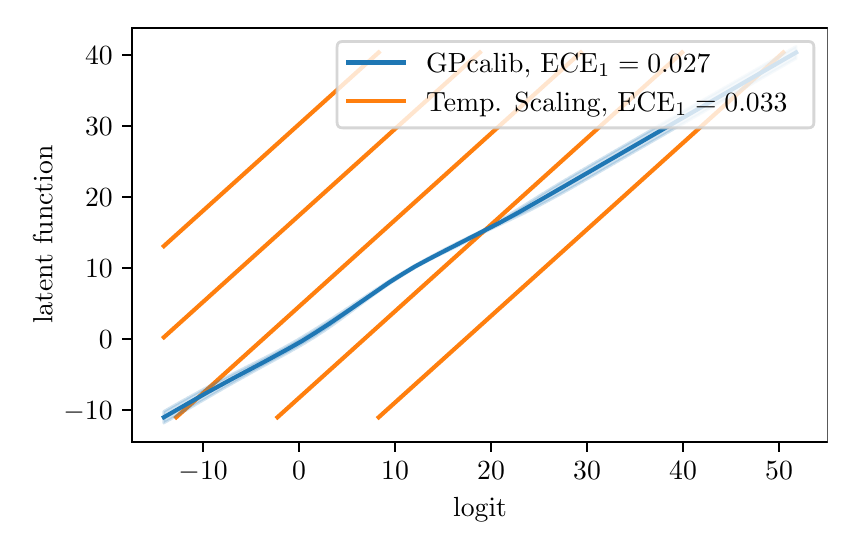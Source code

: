 \begingroup%
\makeatletter%
\begin{pgfpicture}%
\pgfpathrectangle{\pgfpointorigin}{\pgfqpoint{4.0in}{2.472in}}%
\pgfusepath{use as bounding box, clip}%
\begin{pgfscope}%
\pgfsetbuttcap%
\pgfsetmiterjoin%
\definecolor{currentfill}{rgb}{1.0,1.0,1.0}%
\pgfsetfillcolor{currentfill}%
\pgfsetlinewidth{0.0pt}%
\definecolor{currentstroke}{rgb}{1.0,1.0,1.0}%
\pgfsetstrokecolor{currentstroke}%
\pgfsetdash{}{0pt}%
\pgfpathmoveto{\pgfqpoint{0.0in}{0.0in}}%
\pgfpathlineto{\pgfqpoint{4.0in}{0.0in}}%
\pgfpathlineto{\pgfqpoint{4.0in}{2.472in}}%
\pgfpathlineto{\pgfqpoint{0.0in}{2.472in}}%
\pgfpathclose%
\pgfusepath{fill}%
\end{pgfscope}%
\begin{pgfscope}%
\pgfsetbuttcap%
\pgfsetmiterjoin%
\definecolor{currentfill}{rgb}{1.0,1.0,1.0}%
\pgfsetfillcolor{currentfill}%
\pgfsetlinewidth{0.0pt}%
\definecolor{currentstroke}{rgb}{0.0,0.0,0.0}%
\pgfsetstrokecolor{currentstroke}%
\pgfsetstrokeopacity{0.0}%
\pgfsetdash{}{0pt}%
\pgfpathmoveto{\pgfqpoint{0.523in}{0.401in}}%
\pgfpathlineto{\pgfqpoint{4.0in}{0.401in}}%
\pgfpathlineto{\pgfqpoint{4.0in}{2.472in}}%
\pgfpathlineto{\pgfqpoint{0.523in}{2.472in}}%
\pgfpathclose%
\pgfusepath{fill}%
\end{pgfscope}%
\begin{pgfscope}%
\pgfsetbuttcap%
\pgfsetroundjoin%
\definecolor{currentfill}{rgb}{0.0,0.0,0.0}%
\pgfsetfillcolor{currentfill}%
\pgfsetlinewidth{0.803pt}%
\definecolor{currentstroke}{rgb}{0.0,0.0,0.0}%
\pgfsetstrokecolor{currentstroke}%
\pgfsetdash{}{0pt}%
\pgfsys@defobject{currentmarker}{\pgfqpoint{0.0in}{-0.049in}}{\pgfqpoint{0.0in}{0.0in}}{%
\pgfpathmoveto{\pgfqpoint{0.0in}{0.0in}}%
\pgfpathlineto{\pgfqpoint{0.0in}{-0.049in}}%
\pgfusepath{stroke,fill}%
}%
\begin{pgfscope}%
\pgfsys@transformshift{0.877in}{0.401in}%
\pgfsys@useobject{currentmarker}{}%
\end{pgfscope}%
\end{pgfscope}%
\begin{pgfscope}%
\definecolor{textcolor}{rgb}{0.0,0.0,0.0}%
\pgfsetstrokecolor{textcolor}%
\pgfsetfillcolor{textcolor}%
\pgftext[x=0.877in,y=0.304in,,top]{\color{textcolor}\rmfamily\fontsize{10.0}{12.0}\selectfont \(\displaystyle -10\)}%
\end{pgfscope}%
\begin{pgfscope}%
\pgfsetbuttcap%
\pgfsetroundjoin%
\definecolor{currentfill}{rgb}{0.0,0.0,0.0}%
\pgfsetfillcolor{currentfill}%
\pgfsetlinewidth{0.803pt}%
\definecolor{currentstroke}{rgb}{0.0,0.0,0.0}%
\pgfsetstrokecolor{currentstroke}%
\pgfsetdash{}{0pt}%
\pgfsys@defobject{currentmarker}{\pgfqpoint{0.0in}{-0.049in}}{\pgfqpoint{0.0in}{0.0in}}{%
\pgfpathmoveto{\pgfqpoint{0.0in}{0.0in}}%
\pgfpathlineto{\pgfqpoint{0.0in}{-0.049in}}%
\pgfusepath{stroke,fill}%
}%
\begin{pgfscope}%
\pgfsys@transformshift{1.357in}{0.401in}%
\pgfsys@useobject{currentmarker}{}%
\end{pgfscope}%
\end{pgfscope}%
\begin{pgfscope}%
\definecolor{textcolor}{rgb}{0.0,0.0,0.0}%
\pgfsetstrokecolor{textcolor}%
\pgfsetfillcolor{textcolor}%
\pgftext[x=1.357in,y=0.304in,,top]{\color{textcolor}\rmfamily\fontsize{10.0}{12.0}\selectfont \(\displaystyle 0\)}%
\end{pgfscope}%
\begin{pgfscope}%
\pgfsetbuttcap%
\pgfsetroundjoin%
\definecolor{currentfill}{rgb}{0.0,0.0,0.0}%
\pgfsetfillcolor{currentfill}%
\pgfsetlinewidth{0.803pt}%
\definecolor{currentstroke}{rgb}{0.0,0.0,0.0}%
\pgfsetstrokecolor{currentstroke}%
\pgfsetdash{}{0pt}%
\pgfsys@defobject{currentmarker}{\pgfqpoint{0.0in}{-0.049in}}{\pgfqpoint{0.0in}{0.0in}}{%
\pgfpathmoveto{\pgfqpoint{0.0in}{0.0in}}%
\pgfpathlineto{\pgfqpoint{0.0in}{-0.049in}}%
\pgfusepath{stroke,fill}%
}%
\begin{pgfscope}%
\pgfsys@transformshift{1.837in}{0.401in}%
\pgfsys@useobject{currentmarker}{}%
\end{pgfscope}%
\end{pgfscope}%
\begin{pgfscope}%
\definecolor{textcolor}{rgb}{0.0,0.0,0.0}%
\pgfsetstrokecolor{textcolor}%
\pgfsetfillcolor{textcolor}%
\pgftext[x=1.837in,y=0.304in,,top]{\color{textcolor}\rmfamily\fontsize{10.0}{12.0}\selectfont \(\displaystyle 10\)}%
\end{pgfscope}%
\begin{pgfscope}%
\pgfsetbuttcap%
\pgfsetroundjoin%
\definecolor{currentfill}{rgb}{0.0,0.0,0.0}%
\pgfsetfillcolor{currentfill}%
\pgfsetlinewidth{0.803pt}%
\definecolor{currentstroke}{rgb}{0.0,0.0,0.0}%
\pgfsetstrokecolor{currentstroke}%
\pgfsetdash{}{0pt}%
\pgfsys@defobject{currentmarker}{\pgfqpoint{0.0in}{-0.049in}}{\pgfqpoint{0.0in}{0.0in}}{%
\pgfpathmoveto{\pgfqpoint{0.0in}{0.0in}}%
\pgfpathlineto{\pgfqpoint{0.0in}{-0.049in}}%
\pgfusepath{stroke,fill}%
}%
\begin{pgfscope}%
\pgfsys@transformshift{2.317in}{0.401in}%
\pgfsys@useobject{currentmarker}{}%
\end{pgfscope}%
\end{pgfscope}%
\begin{pgfscope}%
\definecolor{textcolor}{rgb}{0.0,0.0,0.0}%
\pgfsetstrokecolor{textcolor}%
\pgfsetfillcolor{textcolor}%
\pgftext[x=2.317in,y=0.304in,,top]{\color{textcolor}\rmfamily\fontsize{10.0}{12.0}\selectfont \(\displaystyle 20\)}%
\end{pgfscope}%
\begin{pgfscope}%
\pgfsetbuttcap%
\pgfsetroundjoin%
\definecolor{currentfill}{rgb}{0.0,0.0,0.0}%
\pgfsetfillcolor{currentfill}%
\pgfsetlinewidth{0.803pt}%
\definecolor{currentstroke}{rgb}{0.0,0.0,0.0}%
\pgfsetstrokecolor{currentstroke}%
\pgfsetdash{}{0pt}%
\pgfsys@defobject{currentmarker}{\pgfqpoint{0.0in}{-0.049in}}{\pgfqpoint{0.0in}{0.0in}}{%
\pgfpathmoveto{\pgfqpoint{0.0in}{0.0in}}%
\pgfpathlineto{\pgfqpoint{0.0in}{-0.049in}}%
\pgfusepath{stroke,fill}%
}%
\begin{pgfscope}%
\pgfsys@transformshift{2.797in}{0.401in}%
\pgfsys@useobject{currentmarker}{}%
\end{pgfscope}%
\end{pgfscope}%
\begin{pgfscope}%
\definecolor{textcolor}{rgb}{0.0,0.0,0.0}%
\pgfsetstrokecolor{textcolor}%
\pgfsetfillcolor{textcolor}%
\pgftext[x=2.797in,y=0.304in,,top]{\color{textcolor}\rmfamily\fontsize{10.0}{12.0}\selectfont \(\displaystyle 30\)}%
\end{pgfscope}%
\begin{pgfscope}%
\pgfsetbuttcap%
\pgfsetroundjoin%
\definecolor{currentfill}{rgb}{0.0,0.0,0.0}%
\pgfsetfillcolor{currentfill}%
\pgfsetlinewidth{0.803pt}%
\definecolor{currentstroke}{rgb}{0.0,0.0,0.0}%
\pgfsetstrokecolor{currentstroke}%
\pgfsetdash{}{0pt}%
\pgfsys@defobject{currentmarker}{\pgfqpoint{0.0in}{-0.049in}}{\pgfqpoint{0.0in}{0.0in}}{%
\pgfpathmoveto{\pgfqpoint{0.0in}{0.0in}}%
\pgfpathlineto{\pgfqpoint{0.0in}{-0.049in}}%
\pgfusepath{stroke,fill}%
}%
\begin{pgfscope}%
\pgfsys@transformshift{3.277in}{0.401in}%
\pgfsys@useobject{currentmarker}{}%
\end{pgfscope}%
\end{pgfscope}%
\begin{pgfscope}%
\definecolor{textcolor}{rgb}{0.0,0.0,0.0}%
\pgfsetstrokecolor{textcolor}%
\pgfsetfillcolor{textcolor}%
\pgftext[x=3.277in,y=0.304in,,top]{\color{textcolor}\rmfamily\fontsize{10.0}{12.0}\selectfont \(\displaystyle 40\)}%
\end{pgfscope}%
\begin{pgfscope}%
\pgfsetbuttcap%
\pgfsetroundjoin%
\definecolor{currentfill}{rgb}{0.0,0.0,0.0}%
\pgfsetfillcolor{currentfill}%
\pgfsetlinewidth{0.803pt}%
\definecolor{currentstroke}{rgb}{0.0,0.0,0.0}%
\pgfsetstrokecolor{currentstroke}%
\pgfsetdash{}{0pt}%
\pgfsys@defobject{currentmarker}{\pgfqpoint{0.0in}{-0.049in}}{\pgfqpoint{0.0in}{0.0in}}{%
\pgfpathmoveto{\pgfqpoint{0.0in}{0.0in}}%
\pgfpathlineto{\pgfqpoint{0.0in}{-0.049in}}%
\pgfusepath{stroke,fill}%
}%
\begin{pgfscope}%
\pgfsys@transformshift{3.757in}{0.401in}%
\pgfsys@useobject{currentmarker}{}%
\end{pgfscope}%
\end{pgfscope}%
\begin{pgfscope}%
\definecolor{textcolor}{rgb}{0.0,0.0,0.0}%
\pgfsetstrokecolor{textcolor}%
\pgfsetfillcolor{textcolor}%
\pgftext[x=3.757in,y=0.304in,,top]{\color{textcolor}\rmfamily\fontsize{10.0}{12.0}\selectfont \(\displaystyle 50\)}%
\end{pgfscope}%
\begin{pgfscope}%
\definecolor{textcolor}{rgb}{0.0,0.0,0.0}%
\pgfsetstrokecolor{textcolor}%
\pgfsetfillcolor{textcolor}%
\pgftext[x=2.262in,y=0.125in,,top]{\color{textcolor}\rmfamily\fontsize{10.0}{12.0}\selectfont logit}%
\end{pgfscope}%
\begin{pgfscope}%
\pgfsetbuttcap%
\pgfsetroundjoin%
\definecolor{currentfill}{rgb}{0.0,0.0,0.0}%
\pgfsetfillcolor{currentfill}%
\pgfsetlinewidth{0.803pt}%
\definecolor{currentstroke}{rgb}{0.0,0.0,0.0}%
\pgfsetstrokecolor{currentstroke}%
\pgfsetdash{}{0pt}%
\pgfsys@defobject{currentmarker}{\pgfqpoint{-0.049in}{0.0in}}{\pgfqpoint{0.0in}{0.0in}}{%
\pgfpathmoveto{\pgfqpoint{0.0in}{0.0in}}%
\pgfpathlineto{\pgfqpoint{-0.049in}{0.0in}}%
\pgfusepath{stroke,fill}%
}%
\begin{pgfscope}%
\pgfsys@transformshift{0.523in}{0.559in}%
\pgfsys@useobject{currentmarker}{}%
\end{pgfscope}%
\end{pgfscope}%
\begin{pgfscope}%
\definecolor{textcolor}{rgb}{0.0,0.0,0.0}%
\pgfsetstrokecolor{textcolor}%
\pgfsetfillcolor{textcolor}%
\pgftext[x=0.179in,y=0.511in,left,base]{\color{textcolor}\rmfamily\fontsize{10.0}{12.0}\selectfont \(\displaystyle -10\)}%
\end{pgfscope}%
\begin{pgfscope}%
\pgfsetbuttcap%
\pgfsetroundjoin%
\definecolor{currentfill}{rgb}{0.0,0.0,0.0}%
\pgfsetfillcolor{currentfill}%
\pgfsetlinewidth{0.803pt}%
\definecolor{currentstroke}{rgb}{0.0,0.0,0.0}%
\pgfsetstrokecolor{currentstroke}%
\pgfsetdash{}{0pt}%
\pgfsys@defobject{currentmarker}{\pgfqpoint{-0.049in}{0.0in}}{\pgfqpoint{0.0in}{0.0in}}{%
\pgfpathmoveto{\pgfqpoint{0.0in}{0.0in}}%
\pgfpathlineto{\pgfqpoint{-0.049in}{0.0in}}%
\pgfusepath{stroke,fill}%
}%
\begin{pgfscope}%
\pgfsys@transformshift{0.523in}{0.914in}%
\pgfsys@useobject{currentmarker}{}%
\end{pgfscope}%
\end{pgfscope}%
\begin{pgfscope}%
\definecolor{textcolor}{rgb}{0.0,0.0,0.0}%
\pgfsetstrokecolor{textcolor}%
\pgfsetfillcolor{textcolor}%
\pgftext[x=0.356in,y=0.866in,left,base]{\color{textcolor}\rmfamily\fontsize{10.0}{12.0}\selectfont \(\displaystyle 0\)}%
\end{pgfscope}%
\begin{pgfscope}%
\pgfsetbuttcap%
\pgfsetroundjoin%
\definecolor{currentfill}{rgb}{0.0,0.0,0.0}%
\pgfsetfillcolor{currentfill}%
\pgfsetlinewidth{0.803pt}%
\definecolor{currentstroke}{rgb}{0.0,0.0,0.0}%
\pgfsetstrokecolor{currentstroke}%
\pgfsetdash{}{0pt}%
\pgfsys@defobject{currentmarker}{\pgfqpoint{-0.049in}{0.0in}}{\pgfqpoint{0.0in}{0.0in}}{%
\pgfpathmoveto{\pgfqpoint{0.0in}{0.0in}}%
\pgfpathlineto{\pgfqpoint{-0.049in}{0.0in}}%
\pgfusepath{stroke,fill}%
}%
\begin{pgfscope}%
\pgfsys@transformshift{0.523in}{1.269in}%
\pgfsys@useobject{currentmarker}{}%
\end{pgfscope}%
\end{pgfscope}%
\begin{pgfscope}%
\definecolor{textcolor}{rgb}{0.0,0.0,0.0}%
\pgfsetstrokecolor{textcolor}%
\pgfsetfillcolor{textcolor}%
\pgftext[x=0.287in,y=1.221in,left,base]{\color{textcolor}\rmfamily\fontsize{10.0}{12.0}\selectfont \(\displaystyle 10\)}%
\end{pgfscope}%
\begin{pgfscope}%
\pgfsetbuttcap%
\pgfsetroundjoin%
\definecolor{currentfill}{rgb}{0.0,0.0,0.0}%
\pgfsetfillcolor{currentfill}%
\pgfsetlinewidth{0.803pt}%
\definecolor{currentstroke}{rgb}{0.0,0.0,0.0}%
\pgfsetstrokecolor{currentstroke}%
\pgfsetdash{}{0pt}%
\pgfsys@defobject{currentmarker}{\pgfqpoint{-0.049in}{0.0in}}{\pgfqpoint{0.0in}{0.0in}}{%
\pgfpathmoveto{\pgfqpoint{0.0in}{0.0in}}%
\pgfpathlineto{\pgfqpoint{-0.049in}{0.0in}}%
\pgfusepath{stroke,fill}%
}%
\begin{pgfscope}%
\pgfsys@transformshift{0.523in}{1.624in}%
\pgfsys@useobject{currentmarker}{}%
\end{pgfscope}%
\end{pgfscope}%
\begin{pgfscope}%
\definecolor{textcolor}{rgb}{0.0,0.0,0.0}%
\pgfsetstrokecolor{textcolor}%
\pgfsetfillcolor{textcolor}%
\pgftext[x=0.287in,y=1.576in,left,base]{\color{textcolor}\rmfamily\fontsize{10.0}{12.0}\selectfont \(\displaystyle 20\)}%
\end{pgfscope}%
\begin{pgfscope}%
\pgfsetbuttcap%
\pgfsetroundjoin%
\definecolor{currentfill}{rgb}{0.0,0.0,0.0}%
\pgfsetfillcolor{currentfill}%
\pgfsetlinewidth{0.803pt}%
\definecolor{currentstroke}{rgb}{0.0,0.0,0.0}%
\pgfsetstrokecolor{currentstroke}%
\pgfsetdash{}{0pt}%
\pgfsys@defobject{currentmarker}{\pgfqpoint{-0.049in}{0.0in}}{\pgfqpoint{0.0in}{0.0in}}{%
\pgfpathmoveto{\pgfqpoint{0.0in}{0.0in}}%
\pgfpathlineto{\pgfqpoint{-0.049in}{0.0in}}%
\pgfusepath{stroke,fill}%
}%
\begin{pgfscope}%
\pgfsys@transformshift{0.523in}{1.979in}%
\pgfsys@useobject{currentmarker}{}%
\end{pgfscope}%
\end{pgfscope}%
\begin{pgfscope}%
\definecolor{textcolor}{rgb}{0.0,0.0,0.0}%
\pgfsetstrokecolor{textcolor}%
\pgfsetfillcolor{textcolor}%
\pgftext[x=0.287in,y=1.931in,left,base]{\color{textcolor}\rmfamily\fontsize{10.0}{12.0}\selectfont \(\displaystyle 30\)}%
\end{pgfscope}%
\begin{pgfscope}%
\pgfsetbuttcap%
\pgfsetroundjoin%
\definecolor{currentfill}{rgb}{0.0,0.0,0.0}%
\pgfsetfillcolor{currentfill}%
\pgfsetlinewidth{0.803pt}%
\definecolor{currentstroke}{rgb}{0.0,0.0,0.0}%
\pgfsetstrokecolor{currentstroke}%
\pgfsetdash{}{0pt}%
\pgfsys@defobject{currentmarker}{\pgfqpoint{-0.049in}{0.0in}}{\pgfqpoint{0.0in}{0.0in}}{%
\pgfpathmoveto{\pgfqpoint{0.0in}{0.0in}}%
\pgfpathlineto{\pgfqpoint{-0.049in}{0.0in}}%
\pgfusepath{stroke,fill}%
}%
\begin{pgfscope}%
\pgfsys@transformshift{0.523in}{2.334in}%
\pgfsys@useobject{currentmarker}{}%
\end{pgfscope}%
\end{pgfscope}%
\begin{pgfscope}%
\definecolor{textcolor}{rgb}{0.0,0.0,0.0}%
\pgfsetstrokecolor{textcolor}%
\pgfsetfillcolor{textcolor}%
\pgftext[x=0.287in,y=2.286in,left,base]{\color{textcolor}\rmfamily\fontsize{10.0}{12.0}\selectfont \(\displaystyle 40\)}%
\end{pgfscope}%
\begin{pgfscope}%
\definecolor{textcolor}{rgb}{0.0,0.0,0.0}%
\pgfsetstrokecolor{textcolor}%
\pgfsetfillcolor{textcolor}%
\pgftext[x=0.123in,y=1.437in,,bottom,rotate=90.0]{\color{textcolor}\rmfamily\fontsize{10.0}{12.0}\selectfont latent function}%
\end{pgfscope}%
\begin{pgfscope}%
\pgfsetrectcap%
\pgfsetmiterjoin%
\pgfsetlinewidth{0.803pt}%
\definecolor{currentstroke}{rgb}{0.0,0.0,0.0}%
\pgfsetstrokecolor{currentstroke}%
\pgfsetdash{}{0pt}%
\pgfpathmoveto{\pgfqpoint{0.523in}{0.401in}}%
\pgfpathlineto{\pgfqpoint{0.523in}{2.472in}}%
\pgfusepath{stroke}%
\end{pgfscope}%
\begin{pgfscope}%
\pgfsetrectcap%
\pgfsetmiterjoin%
\pgfsetlinewidth{0.803pt}%
\definecolor{currentstroke}{rgb}{0.0,0.0,0.0}%
\pgfsetstrokecolor{currentstroke}%
\pgfsetdash{}{0pt}%
\pgfpathmoveto{\pgfqpoint{4.0in}{0.401in}}%
\pgfpathlineto{\pgfqpoint{4.0in}{2.472in}}%
\pgfusepath{stroke}%
\end{pgfscope}%
\begin{pgfscope}%
\pgfsetrectcap%
\pgfsetmiterjoin%
\pgfsetlinewidth{0.803pt}%
\definecolor{currentstroke}{rgb}{0.0,0.0,0.0}%
\pgfsetstrokecolor{currentstroke}%
\pgfsetdash{}{0pt}%
\pgfpathmoveto{\pgfqpoint{0.523in}{0.401in}}%
\pgfpathlineto{\pgfqpoint{4.0in}{0.401in}}%
\pgfusepath{stroke}%
\end{pgfscope}%
\begin{pgfscope}%
\pgfsetrectcap%
\pgfsetmiterjoin%
\pgfsetlinewidth{0.803pt}%
\definecolor{currentstroke}{rgb}{0.0,0.0,0.0}%
\pgfsetstrokecolor{currentstroke}%
\pgfsetdash{}{0pt}%
\pgfpathmoveto{\pgfqpoint{0.523in}{2.472in}}%
\pgfpathlineto{\pgfqpoint{4.0in}{2.472in}}%
\pgfusepath{stroke}%
\end{pgfscope}%
\begin{pgfscope}%
\pgfpathrectangle{\pgfqpoint{0.523in}{0.401in}}{\pgfqpoint{3.477in}{2.071in}}%
\pgfusepath{clip}%
\pgfsetrectcap%
\pgfsetroundjoin%
\pgfsetlinewidth{1.506pt}%
\definecolor{currentstroke}{rgb}{1.0,0.498,0.055}%
\pgfsetstrokecolor{currentstroke}%
\pgfsetdash{}{0pt}%
\pgfpathmoveto{\pgfqpoint{1.755in}{0.524in}}%
\pgfpathlineto{\pgfqpoint{3.778in}{2.348in}}%
\pgfusepath{stroke}%
\end{pgfscope}%
\begin{pgfscope}%
\pgfpathrectangle{\pgfqpoint{0.523in}{0.401in}}{\pgfqpoint{3.477in}{2.071in}}%
\pgfusepath{clip}%
\pgfsetrectcap%
\pgfsetroundjoin%
\pgfsetlinewidth{1.506pt}%
\definecolor{currentstroke}{rgb}{1.0,0.498,0.055}%
\pgfsetstrokecolor{currentstroke}%
\pgfsetdash{}{0pt}%
\pgfpathmoveto{\pgfqpoint{1.249in}{0.524in}}%
\pgfpathlineto{\pgfqpoint{3.272in}{2.348in}}%
\pgfusepath{stroke}%
\end{pgfscope}%
\begin{pgfscope}%
\pgfpathrectangle{\pgfqpoint{0.523in}{0.401in}}{\pgfqpoint{3.477in}{2.071in}}%
\pgfusepath{clip}%
\pgfsetrectcap%
\pgfsetroundjoin%
\pgfsetlinewidth{1.506pt}%
\definecolor{currentstroke}{rgb}{1.0,0.498,0.055}%
\pgfsetstrokecolor{currentstroke}%
\pgfsetdash{}{0pt}%
\pgfpathmoveto{\pgfqpoint{0.743in}{0.524in}}%
\pgfpathlineto{\pgfqpoint{2.766in}{2.348in}}%
\pgfusepath{stroke}%
\end{pgfscope}%
\begin{pgfscope}%
\pgfpathrectangle{\pgfqpoint{0.523in}{0.401in}}{\pgfqpoint{3.477in}{2.071in}}%
\pgfusepath{clip}%
\pgfsetrectcap%
\pgfsetroundjoin%
\pgfsetlinewidth{1.506pt}%
\definecolor{currentstroke}{rgb}{1.0,0.498,0.055}%
\pgfsetstrokecolor{currentstroke}%
\pgfsetdash{}{0pt}%
\pgfpathmoveto{\pgfqpoint{0.681in}{0.924in}}%
\pgfpathlineto{\pgfqpoint{2.261in}{2.348in}}%
\pgfusepath{stroke}%
\end{pgfscope}%
\begin{pgfscope}%
\pgfpathrectangle{\pgfqpoint{0.523in}{0.401in}}{\pgfqpoint{3.477in}{2.071in}}%
\pgfusepath{clip}%
\pgfsetrectcap%
\pgfsetroundjoin%
\pgfsetlinewidth{1.506pt}%
\definecolor{currentstroke}{rgb}{1.0,0.498,0.055}%
\pgfsetstrokecolor{currentstroke}%
\pgfsetdash{}{0pt}%
\pgfpathmoveto{\pgfqpoint{0.681in}{1.38in}}%
\pgfpathlineto{\pgfqpoint{1.755in}{2.348in}}%
\pgfusepath{stroke}%
\end{pgfscope}%
\begin{pgfscope}%
\pgfpathrectangle{\pgfqpoint{0.523in}{0.401in}}{\pgfqpoint{3.477in}{2.071in}}%
\pgfusepath{clip}%
\pgfsetbuttcap%
\pgfsetroundjoin%
\definecolor{currentfill}{rgb}{0.122,0.467,0.706}%
\pgfsetfillcolor{currentfill}%
\pgfsetfillopacity{0.2}%
\pgfsetlinewidth{1.004pt}%
\definecolor{currentstroke}{rgb}{0.122,0.467,0.706}%
\pgfsetstrokecolor{currentstroke}%
\pgfsetstrokeopacity{0.2}%
\pgfsetdash{}{0pt}%
\pgfpathmoveto{\pgfqpoint{0.681in}{0.553in}}%
\pgfpathlineto{\pgfqpoint{0.681in}{0.495in}}%
\pgfpathlineto{\pgfqpoint{0.684in}{0.497in}}%
\pgfpathlineto{\pgfqpoint{0.687in}{0.499in}}%
\pgfpathlineto{\pgfqpoint{0.691in}{0.501in}}%
\pgfpathlineto{\pgfqpoint{0.694in}{0.503in}}%
\pgfpathlineto{\pgfqpoint{0.697in}{0.504in}}%
\pgfpathlineto{\pgfqpoint{0.7in}{0.506in}}%
\pgfpathlineto{\pgfqpoint{0.703in}{0.508in}}%
\pgfpathlineto{\pgfqpoint{0.706in}{0.51in}}%
\pgfpathlineto{\pgfqpoint{0.71in}{0.512in}}%
\pgfpathlineto{\pgfqpoint{0.713in}{0.513in}}%
\pgfpathlineto{\pgfqpoint{0.716in}{0.515in}}%
\pgfpathlineto{\pgfqpoint{0.719in}{0.517in}}%
\pgfpathlineto{\pgfqpoint{0.722in}{0.519in}}%
\pgfpathlineto{\pgfqpoint{0.725in}{0.521in}}%
\pgfpathlineto{\pgfqpoint{0.729in}{0.523in}}%
\pgfpathlineto{\pgfqpoint{0.732in}{0.524in}}%
\pgfpathlineto{\pgfqpoint{0.735in}{0.526in}}%
\pgfpathlineto{\pgfqpoint{0.738in}{0.528in}}%
\pgfpathlineto{\pgfqpoint{0.741in}{0.53in}}%
\pgfpathlineto{\pgfqpoint{0.744in}{0.532in}}%
\pgfpathlineto{\pgfqpoint{0.748in}{0.534in}}%
\pgfpathlineto{\pgfqpoint{0.751in}{0.535in}}%
\pgfpathlineto{\pgfqpoint{0.754in}{0.537in}}%
\pgfpathlineto{\pgfqpoint{0.757in}{0.539in}}%
\pgfpathlineto{\pgfqpoint{0.76in}{0.541in}}%
\pgfpathlineto{\pgfqpoint{0.763in}{0.543in}}%
\pgfpathlineto{\pgfqpoint{0.766in}{0.545in}}%
\pgfpathlineto{\pgfqpoint{0.77in}{0.546in}}%
\pgfpathlineto{\pgfqpoint{0.773in}{0.548in}}%
\pgfpathlineto{\pgfqpoint{0.776in}{0.55in}}%
\pgfpathlineto{\pgfqpoint{0.779in}{0.552in}}%
\pgfpathlineto{\pgfqpoint{0.782in}{0.554in}}%
\pgfpathlineto{\pgfqpoint{0.785in}{0.556in}}%
\pgfpathlineto{\pgfqpoint{0.789in}{0.557in}}%
\pgfpathlineto{\pgfqpoint{0.792in}{0.559in}}%
\pgfpathlineto{\pgfqpoint{0.795in}{0.561in}}%
\pgfpathlineto{\pgfqpoint{0.798in}{0.563in}}%
\pgfpathlineto{\pgfqpoint{0.801in}{0.565in}}%
\pgfpathlineto{\pgfqpoint{0.804in}{0.567in}}%
\pgfpathlineto{\pgfqpoint{0.808in}{0.569in}}%
\pgfpathlineto{\pgfqpoint{0.811in}{0.57in}}%
\pgfpathlineto{\pgfqpoint{0.814in}{0.572in}}%
\pgfpathlineto{\pgfqpoint{0.817in}{0.574in}}%
\pgfpathlineto{\pgfqpoint{0.82in}{0.576in}}%
\pgfpathlineto{\pgfqpoint{0.823in}{0.578in}}%
\pgfpathlineto{\pgfqpoint{0.827in}{0.58in}}%
\pgfpathlineto{\pgfqpoint{0.83in}{0.581in}}%
\pgfpathlineto{\pgfqpoint{0.833in}{0.583in}}%
\pgfpathlineto{\pgfqpoint{0.836in}{0.585in}}%
\pgfpathlineto{\pgfqpoint{0.839in}{0.587in}}%
\pgfpathlineto{\pgfqpoint{0.842in}{0.589in}}%
\pgfpathlineto{\pgfqpoint{0.846in}{0.591in}}%
\pgfpathlineto{\pgfqpoint{0.849in}{0.593in}}%
\pgfpathlineto{\pgfqpoint{0.852in}{0.594in}}%
\pgfpathlineto{\pgfqpoint{0.855in}{0.596in}}%
\pgfpathlineto{\pgfqpoint{0.858in}{0.598in}}%
\pgfpathlineto{\pgfqpoint{0.861in}{0.6in}}%
\pgfpathlineto{\pgfqpoint{0.865in}{0.602in}}%
\pgfpathlineto{\pgfqpoint{0.868in}{0.604in}}%
\pgfpathlineto{\pgfqpoint{0.871in}{0.605in}}%
\pgfpathlineto{\pgfqpoint{0.874in}{0.607in}}%
\pgfpathlineto{\pgfqpoint{0.877in}{0.609in}}%
\pgfpathlineto{\pgfqpoint{0.88in}{0.611in}}%
\pgfpathlineto{\pgfqpoint{0.884in}{0.613in}}%
\pgfpathlineto{\pgfqpoint{0.887in}{0.615in}}%
\pgfpathlineto{\pgfqpoint{0.89in}{0.617in}}%
\pgfpathlineto{\pgfqpoint{0.893in}{0.618in}}%
\pgfpathlineto{\pgfqpoint{0.896in}{0.62in}}%
\pgfpathlineto{\pgfqpoint{0.899in}{0.622in}}%
\pgfpathlineto{\pgfqpoint{0.903in}{0.624in}}%
\pgfpathlineto{\pgfqpoint{0.906in}{0.626in}}%
\pgfpathlineto{\pgfqpoint{0.909in}{0.628in}}%
\pgfpathlineto{\pgfqpoint{0.912in}{0.629in}}%
\pgfpathlineto{\pgfqpoint{0.915in}{0.631in}}%
\pgfpathlineto{\pgfqpoint{0.918in}{0.633in}}%
\pgfpathlineto{\pgfqpoint{0.922in}{0.635in}}%
\pgfpathlineto{\pgfqpoint{0.925in}{0.637in}}%
\pgfpathlineto{\pgfqpoint{0.928in}{0.639in}}%
\pgfpathlineto{\pgfqpoint{0.931in}{0.64in}}%
\pgfpathlineto{\pgfqpoint{0.934in}{0.642in}}%
\pgfpathlineto{\pgfqpoint{0.937in}{0.644in}}%
\pgfpathlineto{\pgfqpoint{0.941in}{0.646in}}%
\pgfpathlineto{\pgfqpoint{0.944in}{0.648in}}%
\pgfpathlineto{\pgfqpoint{0.947in}{0.65in}}%
\pgfpathlineto{\pgfqpoint{0.95in}{0.651in}}%
\pgfpathlineto{\pgfqpoint{0.953in}{0.653in}}%
\pgfpathlineto{\pgfqpoint{0.956in}{0.655in}}%
\pgfpathlineto{\pgfqpoint{0.96in}{0.657in}}%
\pgfpathlineto{\pgfqpoint{0.963in}{0.659in}}%
\pgfpathlineto{\pgfqpoint{0.966in}{0.66in}}%
\pgfpathlineto{\pgfqpoint{0.969in}{0.662in}}%
\pgfpathlineto{\pgfqpoint{0.972in}{0.664in}}%
\pgfpathlineto{\pgfqpoint{0.975in}{0.666in}}%
\pgfpathlineto{\pgfqpoint{0.978in}{0.668in}}%
\pgfpathlineto{\pgfqpoint{0.982in}{0.67in}}%
\pgfpathlineto{\pgfqpoint{0.985in}{0.671in}}%
\pgfpathlineto{\pgfqpoint{0.988in}{0.673in}}%
\pgfpathlineto{\pgfqpoint{0.991in}{0.675in}}%
\pgfpathlineto{\pgfqpoint{0.994in}{0.677in}}%
\pgfpathlineto{\pgfqpoint{0.997in}{0.679in}}%
\pgfpathlineto{\pgfqpoint{1.001in}{0.68in}}%
\pgfpathlineto{\pgfqpoint{1.004in}{0.682in}}%
\pgfpathlineto{\pgfqpoint{1.007in}{0.684in}}%
\pgfpathlineto{\pgfqpoint{1.01in}{0.686in}}%
\pgfpathlineto{\pgfqpoint{1.013in}{0.688in}}%
\pgfpathlineto{\pgfqpoint{1.016in}{0.689in}}%
\pgfpathlineto{\pgfqpoint{1.02in}{0.691in}}%
\pgfpathlineto{\pgfqpoint{1.023in}{0.693in}}%
\pgfpathlineto{\pgfqpoint{1.026in}{0.695in}}%
\pgfpathlineto{\pgfqpoint{1.029in}{0.697in}}%
\pgfpathlineto{\pgfqpoint{1.032in}{0.698in}}%
\pgfpathlineto{\pgfqpoint{1.035in}{0.7in}}%
\pgfpathlineto{\pgfqpoint{1.039in}{0.702in}}%
\pgfpathlineto{\pgfqpoint{1.042in}{0.704in}}%
\pgfpathlineto{\pgfqpoint{1.045in}{0.706in}}%
\pgfpathlineto{\pgfqpoint{1.048in}{0.707in}}%
\pgfpathlineto{\pgfqpoint{1.051in}{0.709in}}%
\pgfpathlineto{\pgfqpoint{1.054in}{0.711in}}%
\pgfpathlineto{\pgfqpoint{1.058in}{0.713in}}%
\pgfpathlineto{\pgfqpoint{1.061in}{0.714in}}%
\pgfpathlineto{\pgfqpoint{1.064in}{0.716in}}%
\pgfpathlineto{\pgfqpoint{1.067in}{0.718in}}%
\pgfpathlineto{\pgfqpoint{1.07in}{0.72in}}%
\pgfpathlineto{\pgfqpoint{1.073in}{0.722in}}%
\pgfpathlineto{\pgfqpoint{1.077in}{0.723in}}%
\pgfpathlineto{\pgfqpoint{1.08in}{0.725in}}%
\pgfpathlineto{\pgfqpoint{1.083in}{0.727in}}%
\pgfpathlineto{\pgfqpoint{1.086in}{0.729in}}%
\pgfpathlineto{\pgfqpoint{1.089in}{0.73in}}%
\pgfpathlineto{\pgfqpoint{1.092in}{0.732in}}%
\pgfpathlineto{\pgfqpoint{1.096in}{0.734in}}%
\pgfpathlineto{\pgfqpoint{1.099in}{0.736in}}%
\pgfpathlineto{\pgfqpoint{1.102in}{0.737in}}%
\pgfpathlineto{\pgfqpoint{1.105in}{0.739in}}%
\pgfpathlineto{\pgfqpoint{1.108in}{0.741in}}%
\pgfpathlineto{\pgfqpoint{1.111in}{0.743in}}%
\pgfpathlineto{\pgfqpoint{1.115in}{0.745in}}%
\pgfpathlineto{\pgfqpoint{1.118in}{0.746in}}%
\pgfpathlineto{\pgfqpoint{1.121in}{0.748in}}%
\pgfpathlineto{\pgfqpoint{1.124in}{0.75in}}%
\pgfpathlineto{\pgfqpoint{1.127in}{0.752in}}%
\pgfpathlineto{\pgfqpoint{1.13in}{0.753in}}%
\pgfpathlineto{\pgfqpoint{1.134in}{0.755in}}%
\pgfpathlineto{\pgfqpoint{1.137in}{0.757in}}%
\pgfpathlineto{\pgfqpoint{1.14in}{0.759in}}%
\pgfpathlineto{\pgfqpoint{1.143in}{0.76in}}%
\pgfpathlineto{\pgfqpoint{1.146in}{0.762in}}%
\pgfpathlineto{\pgfqpoint{1.149in}{0.764in}}%
\pgfpathlineto{\pgfqpoint{1.153in}{0.766in}}%
\pgfpathlineto{\pgfqpoint{1.156in}{0.767in}}%
\pgfpathlineto{\pgfqpoint{1.159in}{0.769in}}%
\pgfpathlineto{\pgfqpoint{1.162in}{0.771in}}%
\pgfpathlineto{\pgfqpoint{1.165in}{0.772in}}%
\pgfpathlineto{\pgfqpoint{1.168in}{0.774in}}%
\pgfpathlineto{\pgfqpoint{1.171in}{0.776in}}%
\pgfpathlineto{\pgfqpoint{1.175in}{0.778in}}%
\pgfpathlineto{\pgfqpoint{1.178in}{0.779in}}%
\pgfpathlineto{\pgfqpoint{1.181in}{0.781in}}%
\pgfpathlineto{\pgfqpoint{1.184in}{0.783in}}%
\pgfpathlineto{\pgfqpoint{1.187in}{0.785in}}%
\pgfpathlineto{\pgfqpoint{1.19in}{0.786in}}%
\pgfpathlineto{\pgfqpoint{1.194in}{0.788in}}%
\pgfpathlineto{\pgfqpoint{1.197in}{0.79in}}%
\pgfpathlineto{\pgfqpoint{1.2in}{0.791in}}%
\pgfpathlineto{\pgfqpoint{1.203in}{0.793in}}%
\pgfpathlineto{\pgfqpoint{1.206in}{0.795in}}%
\pgfpathlineto{\pgfqpoint{1.209in}{0.797in}}%
\pgfpathlineto{\pgfqpoint{1.213in}{0.798in}}%
\pgfpathlineto{\pgfqpoint{1.216in}{0.8in}}%
\pgfpathlineto{\pgfqpoint{1.219in}{0.802in}}%
\pgfpathlineto{\pgfqpoint{1.222in}{0.803in}}%
\pgfpathlineto{\pgfqpoint{1.225in}{0.805in}}%
\pgfpathlineto{\pgfqpoint{1.228in}{0.807in}}%
\pgfpathlineto{\pgfqpoint{1.232in}{0.809in}}%
\pgfpathlineto{\pgfqpoint{1.235in}{0.81in}}%
\pgfpathlineto{\pgfqpoint{1.238in}{0.812in}}%
\pgfpathlineto{\pgfqpoint{1.241in}{0.814in}}%
\pgfpathlineto{\pgfqpoint{1.244in}{0.815in}}%
\pgfpathlineto{\pgfqpoint{1.247in}{0.817in}}%
\pgfpathlineto{\pgfqpoint{1.251in}{0.819in}}%
\pgfpathlineto{\pgfqpoint{1.254in}{0.821in}}%
\pgfpathlineto{\pgfqpoint{1.257in}{0.822in}}%
\pgfpathlineto{\pgfqpoint{1.26in}{0.824in}}%
\pgfpathlineto{\pgfqpoint{1.263in}{0.826in}}%
\pgfpathlineto{\pgfqpoint{1.266in}{0.827in}}%
\pgfpathlineto{\pgfqpoint{1.27in}{0.829in}}%
\pgfpathlineto{\pgfqpoint{1.273in}{0.831in}}%
\pgfpathlineto{\pgfqpoint{1.276in}{0.833in}}%
\pgfpathlineto{\pgfqpoint{1.279in}{0.834in}}%
\pgfpathlineto{\pgfqpoint{1.282in}{0.836in}}%
\pgfpathlineto{\pgfqpoint{1.285in}{0.838in}}%
\pgfpathlineto{\pgfqpoint{1.289in}{0.84in}}%
\pgfpathlineto{\pgfqpoint{1.292in}{0.841in}}%
\pgfpathlineto{\pgfqpoint{1.295in}{0.843in}}%
\pgfpathlineto{\pgfqpoint{1.298in}{0.845in}}%
\pgfpathlineto{\pgfqpoint{1.301in}{0.846in}}%
\pgfpathlineto{\pgfqpoint{1.304in}{0.848in}}%
\pgfpathlineto{\pgfqpoint{1.308in}{0.85in}}%
\pgfpathlineto{\pgfqpoint{1.311in}{0.852in}}%
\pgfpathlineto{\pgfqpoint{1.314in}{0.853in}}%
\pgfpathlineto{\pgfqpoint{1.317in}{0.855in}}%
\pgfpathlineto{\pgfqpoint{1.32in}{0.857in}}%
\pgfpathlineto{\pgfqpoint{1.323in}{0.859in}}%
\pgfpathlineto{\pgfqpoint{1.327in}{0.861in}}%
\pgfpathlineto{\pgfqpoint{1.33in}{0.862in}}%
\pgfpathlineto{\pgfqpoint{1.333in}{0.864in}}%
\pgfpathlineto{\pgfqpoint{1.336in}{0.866in}}%
\pgfpathlineto{\pgfqpoint{1.339in}{0.868in}}%
\pgfpathlineto{\pgfqpoint{1.342in}{0.869in}}%
\pgfpathlineto{\pgfqpoint{1.346in}{0.871in}}%
\pgfpathlineto{\pgfqpoint{1.349in}{0.873in}}%
\pgfpathlineto{\pgfqpoint{1.352in}{0.875in}}%
\pgfpathlineto{\pgfqpoint{1.355in}{0.877in}}%
\pgfpathlineto{\pgfqpoint{1.358in}{0.879in}}%
\pgfpathlineto{\pgfqpoint{1.361in}{0.88in}}%
\pgfpathlineto{\pgfqpoint{1.365in}{0.882in}}%
\pgfpathlineto{\pgfqpoint{1.368in}{0.884in}}%
\pgfpathlineto{\pgfqpoint{1.371in}{0.886in}}%
\pgfpathlineto{\pgfqpoint{1.374in}{0.888in}}%
\pgfpathlineto{\pgfqpoint{1.377in}{0.89in}}%
\pgfpathlineto{\pgfqpoint{1.38in}{0.892in}}%
\pgfpathlineto{\pgfqpoint{1.383in}{0.893in}}%
\pgfpathlineto{\pgfqpoint{1.387in}{0.895in}}%
\pgfpathlineto{\pgfqpoint{1.39in}{0.897in}}%
\pgfpathlineto{\pgfqpoint{1.393in}{0.899in}}%
\pgfpathlineto{\pgfqpoint{1.396in}{0.901in}}%
\pgfpathlineto{\pgfqpoint{1.399in}{0.903in}}%
\pgfpathlineto{\pgfqpoint{1.402in}{0.905in}}%
\pgfpathlineto{\pgfqpoint{1.406in}{0.907in}}%
\pgfpathlineto{\pgfqpoint{1.409in}{0.909in}}%
\pgfpathlineto{\pgfqpoint{1.412in}{0.911in}}%
\pgfpathlineto{\pgfqpoint{1.415in}{0.913in}}%
\pgfpathlineto{\pgfqpoint{1.418in}{0.915in}}%
\pgfpathlineto{\pgfqpoint{1.421in}{0.916in}}%
\pgfpathlineto{\pgfqpoint{1.425in}{0.918in}}%
\pgfpathlineto{\pgfqpoint{1.428in}{0.92in}}%
\pgfpathlineto{\pgfqpoint{1.431in}{0.922in}}%
\pgfpathlineto{\pgfqpoint{1.434in}{0.924in}}%
\pgfpathlineto{\pgfqpoint{1.437in}{0.926in}}%
\pgfpathlineto{\pgfqpoint{1.44in}{0.928in}}%
\pgfpathlineto{\pgfqpoint{1.444in}{0.93in}}%
\pgfpathlineto{\pgfqpoint{1.447in}{0.932in}}%
\pgfpathlineto{\pgfqpoint{1.45in}{0.935in}}%
\pgfpathlineto{\pgfqpoint{1.453in}{0.937in}}%
\pgfpathlineto{\pgfqpoint{1.456in}{0.939in}}%
\pgfpathlineto{\pgfqpoint{1.459in}{0.941in}}%
\pgfpathlineto{\pgfqpoint{1.463in}{0.943in}}%
\pgfpathlineto{\pgfqpoint{1.466in}{0.945in}}%
\pgfpathlineto{\pgfqpoint{1.469in}{0.947in}}%
\pgfpathlineto{\pgfqpoint{1.472in}{0.949in}}%
\pgfpathlineto{\pgfqpoint{1.475in}{0.951in}}%
\pgfpathlineto{\pgfqpoint{1.478in}{0.953in}}%
\pgfpathlineto{\pgfqpoint{1.482in}{0.955in}}%
\pgfpathlineto{\pgfqpoint{1.485in}{0.957in}}%
\pgfpathlineto{\pgfqpoint{1.488in}{0.96in}}%
\pgfpathlineto{\pgfqpoint{1.491in}{0.962in}}%
\pgfpathlineto{\pgfqpoint{1.494in}{0.964in}}%
\pgfpathlineto{\pgfqpoint{1.497in}{0.966in}}%
\pgfpathlineto{\pgfqpoint{1.501in}{0.968in}}%
\pgfpathlineto{\pgfqpoint{1.504in}{0.97in}}%
\pgfpathlineto{\pgfqpoint{1.507in}{0.973in}}%
\pgfpathlineto{\pgfqpoint{1.51in}{0.975in}}%
\pgfpathlineto{\pgfqpoint{1.513in}{0.977in}}%
\pgfpathlineto{\pgfqpoint{1.516in}{0.979in}}%
\pgfpathlineto{\pgfqpoint{1.52in}{0.981in}}%
\pgfpathlineto{\pgfqpoint{1.523in}{0.984in}}%
\pgfpathlineto{\pgfqpoint{1.526in}{0.986in}}%
\pgfpathlineto{\pgfqpoint{1.529in}{0.988in}}%
\pgfpathlineto{\pgfqpoint{1.532in}{0.99in}}%
\pgfpathlineto{\pgfqpoint{1.535in}{0.992in}}%
\pgfpathlineto{\pgfqpoint{1.539in}{0.995in}}%
\pgfpathlineto{\pgfqpoint{1.542in}{0.997in}}%
\pgfpathlineto{\pgfqpoint{1.545in}{0.999in}}%
\pgfpathlineto{\pgfqpoint{1.548in}{1.002in}}%
\pgfpathlineto{\pgfqpoint{1.551in}{1.004in}}%
\pgfpathlineto{\pgfqpoint{1.554in}{1.006in}}%
\pgfpathlineto{\pgfqpoint{1.558in}{1.008in}}%
\pgfpathlineto{\pgfqpoint{1.561in}{1.011in}}%
\pgfpathlineto{\pgfqpoint{1.564in}{1.013in}}%
\pgfpathlineto{\pgfqpoint{1.567in}{1.015in}}%
\pgfpathlineto{\pgfqpoint{1.57in}{1.018in}}%
\pgfpathlineto{\pgfqpoint{1.573in}{1.02in}}%
\pgfpathlineto{\pgfqpoint{1.576in}{1.022in}}%
\pgfpathlineto{\pgfqpoint{1.58in}{1.025in}}%
\pgfpathlineto{\pgfqpoint{1.583in}{1.027in}}%
\pgfpathlineto{\pgfqpoint{1.586in}{1.029in}}%
\pgfpathlineto{\pgfqpoint{1.589in}{1.032in}}%
\pgfpathlineto{\pgfqpoint{1.592in}{1.034in}}%
\pgfpathlineto{\pgfqpoint{1.595in}{1.036in}}%
\pgfpathlineto{\pgfqpoint{1.599in}{1.039in}}%
\pgfpathlineto{\pgfqpoint{1.602in}{1.041in}}%
\pgfpathlineto{\pgfqpoint{1.605in}{1.043in}}%
\pgfpathlineto{\pgfqpoint{1.608in}{1.046in}}%
\pgfpathlineto{\pgfqpoint{1.611in}{1.048in}}%
\pgfpathlineto{\pgfqpoint{1.614in}{1.05in}}%
\pgfpathlineto{\pgfqpoint{1.618in}{1.053in}}%
\pgfpathlineto{\pgfqpoint{1.621in}{1.055in}}%
\pgfpathlineto{\pgfqpoint{1.624in}{1.057in}}%
\pgfpathlineto{\pgfqpoint{1.627in}{1.06in}}%
\pgfpathlineto{\pgfqpoint{1.63in}{1.062in}}%
\pgfpathlineto{\pgfqpoint{1.633in}{1.065in}}%
\pgfpathlineto{\pgfqpoint{1.637in}{1.067in}}%
\pgfpathlineto{\pgfqpoint{1.64in}{1.069in}}%
\pgfpathlineto{\pgfqpoint{1.643in}{1.072in}}%
\pgfpathlineto{\pgfqpoint{1.646in}{1.074in}}%
\pgfpathlineto{\pgfqpoint{1.649in}{1.076in}}%
\pgfpathlineto{\pgfqpoint{1.652in}{1.079in}}%
\pgfpathlineto{\pgfqpoint{1.656in}{1.081in}}%
\pgfpathlineto{\pgfqpoint{1.659in}{1.084in}}%
\pgfpathlineto{\pgfqpoint{1.662in}{1.086in}}%
\pgfpathlineto{\pgfqpoint{1.665in}{1.088in}}%
\pgfpathlineto{\pgfqpoint{1.668in}{1.091in}}%
\pgfpathlineto{\pgfqpoint{1.671in}{1.093in}}%
\pgfpathlineto{\pgfqpoint{1.675in}{1.095in}}%
\pgfpathlineto{\pgfqpoint{1.678in}{1.098in}}%
\pgfpathlineto{\pgfqpoint{1.681in}{1.1in}}%
\pgfpathlineto{\pgfqpoint{1.684in}{1.102in}}%
\pgfpathlineto{\pgfqpoint{1.687in}{1.105in}}%
\pgfpathlineto{\pgfqpoint{1.69in}{1.107in}}%
\pgfpathlineto{\pgfqpoint{1.694in}{1.109in}}%
\pgfpathlineto{\pgfqpoint{1.697in}{1.112in}}%
\pgfpathlineto{\pgfqpoint{1.7in}{1.114in}}%
\pgfpathlineto{\pgfqpoint{1.703in}{1.117in}}%
\pgfpathlineto{\pgfqpoint{1.706in}{1.119in}}%
\pgfpathlineto{\pgfqpoint{1.709in}{1.121in}}%
\pgfpathlineto{\pgfqpoint{1.713in}{1.123in}}%
\pgfpathlineto{\pgfqpoint{1.716in}{1.126in}}%
\pgfpathlineto{\pgfqpoint{1.719in}{1.128in}}%
\pgfpathlineto{\pgfqpoint{1.722in}{1.13in}}%
\pgfpathlineto{\pgfqpoint{1.725in}{1.133in}}%
\pgfpathlineto{\pgfqpoint{1.728in}{1.135in}}%
\pgfpathlineto{\pgfqpoint{1.732in}{1.137in}}%
\pgfpathlineto{\pgfqpoint{1.735in}{1.14in}}%
\pgfpathlineto{\pgfqpoint{1.738in}{1.142in}}%
\pgfpathlineto{\pgfqpoint{1.741in}{1.144in}}%
\pgfpathlineto{\pgfqpoint{1.744in}{1.146in}}%
\pgfpathlineto{\pgfqpoint{1.747in}{1.149in}}%
\pgfpathlineto{\pgfqpoint{1.751in}{1.151in}}%
\pgfpathlineto{\pgfqpoint{1.754in}{1.153in}}%
\pgfpathlineto{\pgfqpoint{1.757in}{1.155in}}%
\pgfpathlineto{\pgfqpoint{1.76in}{1.158in}}%
\pgfpathlineto{\pgfqpoint{1.763in}{1.16in}}%
\pgfpathlineto{\pgfqpoint{1.766in}{1.162in}}%
\pgfpathlineto{\pgfqpoint{1.77in}{1.164in}}%
\pgfpathlineto{\pgfqpoint{1.773in}{1.167in}}%
\pgfpathlineto{\pgfqpoint{1.776in}{1.169in}}%
\pgfpathlineto{\pgfqpoint{1.779in}{1.171in}}%
\pgfpathlineto{\pgfqpoint{1.782in}{1.173in}}%
\pgfpathlineto{\pgfqpoint{1.785in}{1.175in}}%
\pgfpathlineto{\pgfqpoint{1.788in}{1.177in}}%
\pgfpathlineto{\pgfqpoint{1.792in}{1.18in}}%
\pgfpathlineto{\pgfqpoint{1.795in}{1.182in}}%
\pgfpathlineto{\pgfqpoint{1.798in}{1.184in}}%
\pgfpathlineto{\pgfqpoint{1.801in}{1.186in}}%
\pgfpathlineto{\pgfqpoint{1.804in}{1.188in}}%
\pgfpathlineto{\pgfqpoint{1.807in}{1.19in}}%
\pgfpathlineto{\pgfqpoint{1.811in}{1.192in}}%
\pgfpathlineto{\pgfqpoint{1.814in}{1.195in}}%
\pgfpathlineto{\pgfqpoint{1.817in}{1.197in}}%
\pgfpathlineto{\pgfqpoint{1.82in}{1.199in}}%
\pgfpathlineto{\pgfqpoint{1.823in}{1.201in}}%
\pgfpathlineto{\pgfqpoint{1.826in}{1.203in}}%
\pgfpathlineto{\pgfqpoint{1.83in}{1.205in}}%
\pgfpathlineto{\pgfqpoint{1.833in}{1.207in}}%
\pgfpathlineto{\pgfqpoint{1.836in}{1.209in}}%
\pgfpathlineto{\pgfqpoint{1.839in}{1.211in}}%
\pgfpathlineto{\pgfqpoint{1.842in}{1.213in}}%
\pgfpathlineto{\pgfqpoint{1.845in}{1.215in}}%
\pgfpathlineto{\pgfqpoint{1.849in}{1.217in}}%
\pgfpathlineto{\pgfqpoint{1.852in}{1.219in}}%
\pgfpathlineto{\pgfqpoint{1.855in}{1.221in}}%
\pgfpathlineto{\pgfqpoint{1.858in}{1.223in}}%
\pgfpathlineto{\pgfqpoint{1.861in}{1.225in}}%
\pgfpathlineto{\pgfqpoint{1.864in}{1.227in}}%
\pgfpathlineto{\pgfqpoint{1.868in}{1.229in}}%
\pgfpathlineto{\pgfqpoint{1.871in}{1.231in}}%
\pgfpathlineto{\pgfqpoint{1.874in}{1.233in}}%
\pgfpathlineto{\pgfqpoint{1.877in}{1.235in}}%
\pgfpathlineto{\pgfqpoint{1.88in}{1.237in}}%
\pgfpathlineto{\pgfqpoint{1.883in}{1.239in}}%
\pgfpathlineto{\pgfqpoint{1.887in}{1.241in}}%
\pgfpathlineto{\pgfqpoint{1.89in}{1.243in}}%
\pgfpathlineto{\pgfqpoint{1.893in}{1.245in}}%
\pgfpathlineto{\pgfqpoint{1.896in}{1.247in}}%
\pgfpathlineto{\pgfqpoint{1.899in}{1.249in}}%
\pgfpathlineto{\pgfqpoint{1.902in}{1.251in}}%
\pgfpathlineto{\pgfqpoint{1.906in}{1.253in}}%
\pgfpathlineto{\pgfqpoint{1.909in}{1.255in}}%
\pgfpathlineto{\pgfqpoint{1.912in}{1.257in}}%
\pgfpathlineto{\pgfqpoint{1.915in}{1.259in}}%
\pgfpathlineto{\pgfqpoint{1.918in}{1.26in}}%
\pgfpathlineto{\pgfqpoint{1.921in}{1.262in}}%
\pgfpathlineto{\pgfqpoint{1.925in}{1.264in}}%
\pgfpathlineto{\pgfqpoint{1.928in}{1.266in}}%
\pgfpathlineto{\pgfqpoint{1.931in}{1.268in}}%
\pgfpathlineto{\pgfqpoint{1.934in}{1.27in}}%
\pgfpathlineto{\pgfqpoint{1.937in}{1.272in}}%
\pgfpathlineto{\pgfqpoint{1.94in}{1.273in}}%
\pgfpathlineto{\pgfqpoint{1.944in}{1.275in}}%
\pgfpathlineto{\pgfqpoint{1.947in}{1.277in}}%
\pgfpathlineto{\pgfqpoint{1.95in}{1.279in}}%
\pgfpathlineto{\pgfqpoint{1.953in}{1.281in}}%
\pgfpathlineto{\pgfqpoint{1.956in}{1.282in}}%
\pgfpathlineto{\pgfqpoint{1.959in}{1.284in}}%
\pgfpathlineto{\pgfqpoint{1.963in}{1.286in}}%
\pgfpathlineto{\pgfqpoint{1.966in}{1.288in}}%
\pgfpathlineto{\pgfqpoint{1.969in}{1.289in}}%
\pgfpathlineto{\pgfqpoint{1.972in}{1.291in}}%
\pgfpathlineto{\pgfqpoint{1.975in}{1.293in}}%
\pgfpathlineto{\pgfqpoint{1.978in}{1.295in}}%
\pgfpathlineto{\pgfqpoint{1.981in}{1.296in}}%
\pgfpathlineto{\pgfqpoint{1.985in}{1.298in}}%
\pgfpathlineto{\pgfqpoint{1.988in}{1.3in}}%
\pgfpathlineto{\pgfqpoint{1.991in}{1.301in}}%
\pgfpathlineto{\pgfqpoint{1.994in}{1.303in}}%
\pgfpathlineto{\pgfqpoint{1.997in}{1.305in}}%
\pgfpathlineto{\pgfqpoint{2.0in}{1.306in}}%
\pgfpathlineto{\pgfqpoint{2.004in}{1.308in}}%
\pgfpathlineto{\pgfqpoint{2.007in}{1.31in}}%
\pgfpathlineto{\pgfqpoint{2.01in}{1.311in}}%
\pgfpathlineto{\pgfqpoint{2.013in}{1.313in}}%
\pgfpathlineto{\pgfqpoint{2.016in}{1.314in}}%
\pgfpathlineto{\pgfqpoint{2.019in}{1.316in}}%
\pgfpathlineto{\pgfqpoint{2.023in}{1.318in}}%
\pgfpathlineto{\pgfqpoint{2.026in}{1.319in}}%
\pgfpathlineto{\pgfqpoint{2.029in}{1.321in}}%
\pgfpathlineto{\pgfqpoint{2.032in}{1.322in}}%
\pgfpathlineto{\pgfqpoint{2.035in}{1.324in}}%
\pgfpathlineto{\pgfqpoint{2.038in}{1.326in}}%
\pgfpathlineto{\pgfqpoint{2.042in}{1.327in}}%
\pgfpathlineto{\pgfqpoint{2.045in}{1.329in}}%
\pgfpathlineto{\pgfqpoint{2.048in}{1.33in}}%
\pgfpathlineto{\pgfqpoint{2.051in}{1.332in}}%
\pgfpathlineto{\pgfqpoint{2.054in}{1.333in}}%
\pgfpathlineto{\pgfqpoint{2.057in}{1.335in}}%
\pgfpathlineto{\pgfqpoint{2.061in}{1.337in}}%
\pgfpathlineto{\pgfqpoint{2.064in}{1.338in}}%
\pgfpathlineto{\pgfqpoint{2.067in}{1.34in}}%
\pgfpathlineto{\pgfqpoint{2.07in}{1.341in}}%
\pgfpathlineto{\pgfqpoint{2.073in}{1.343in}}%
\pgfpathlineto{\pgfqpoint{2.076in}{1.344in}}%
\pgfpathlineto{\pgfqpoint{2.08in}{1.346in}}%
\pgfpathlineto{\pgfqpoint{2.083in}{1.347in}}%
\pgfpathlineto{\pgfqpoint{2.086in}{1.349in}}%
\pgfpathlineto{\pgfqpoint{2.089in}{1.351in}}%
\pgfpathlineto{\pgfqpoint{2.092in}{1.352in}}%
\pgfpathlineto{\pgfqpoint{2.095in}{1.354in}}%
\pgfpathlineto{\pgfqpoint{2.099in}{1.355in}}%
\pgfpathlineto{\pgfqpoint{2.102in}{1.357in}}%
\pgfpathlineto{\pgfqpoint{2.105in}{1.358in}}%
\pgfpathlineto{\pgfqpoint{2.108in}{1.36in}}%
\pgfpathlineto{\pgfqpoint{2.111in}{1.361in}}%
\pgfpathlineto{\pgfqpoint{2.114in}{1.363in}}%
\pgfpathlineto{\pgfqpoint{2.118in}{1.364in}}%
\pgfpathlineto{\pgfqpoint{2.121in}{1.366in}}%
\pgfpathlineto{\pgfqpoint{2.124in}{1.368in}}%
\pgfpathlineto{\pgfqpoint{2.127in}{1.369in}}%
\pgfpathlineto{\pgfqpoint{2.13in}{1.371in}}%
\pgfpathlineto{\pgfqpoint{2.133in}{1.372in}}%
\pgfpathlineto{\pgfqpoint{2.137in}{1.374in}}%
\pgfpathlineto{\pgfqpoint{2.14in}{1.375in}}%
\pgfpathlineto{\pgfqpoint{2.143in}{1.377in}}%
\pgfpathlineto{\pgfqpoint{2.146in}{1.378in}}%
\pgfpathlineto{\pgfqpoint{2.149in}{1.38in}}%
\pgfpathlineto{\pgfqpoint{2.152in}{1.382in}}%
\pgfpathlineto{\pgfqpoint{2.156in}{1.383in}}%
\pgfpathlineto{\pgfqpoint{2.159in}{1.385in}}%
\pgfpathlineto{\pgfqpoint{2.162in}{1.386in}}%
\pgfpathlineto{\pgfqpoint{2.165in}{1.388in}}%
\pgfpathlineto{\pgfqpoint{2.168in}{1.39in}}%
\pgfpathlineto{\pgfqpoint{2.171in}{1.391in}}%
\pgfpathlineto{\pgfqpoint{2.175in}{1.393in}}%
\pgfpathlineto{\pgfqpoint{2.178in}{1.394in}}%
\pgfpathlineto{\pgfqpoint{2.181in}{1.396in}}%
\pgfpathlineto{\pgfqpoint{2.184in}{1.398in}}%
\pgfpathlineto{\pgfqpoint{2.187in}{1.399in}}%
\pgfpathlineto{\pgfqpoint{2.19in}{1.401in}}%
\pgfpathlineto{\pgfqpoint{2.193in}{1.402in}}%
\pgfpathlineto{\pgfqpoint{2.197in}{1.404in}}%
\pgfpathlineto{\pgfqpoint{2.2in}{1.406in}}%
\pgfpathlineto{\pgfqpoint{2.203in}{1.407in}}%
\pgfpathlineto{\pgfqpoint{2.206in}{1.409in}}%
\pgfpathlineto{\pgfqpoint{2.209in}{1.411in}}%
\pgfpathlineto{\pgfqpoint{2.212in}{1.412in}}%
\pgfpathlineto{\pgfqpoint{2.216in}{1.414in}}%
\pgfpathlineto{\pgfqpoint{2.219in}{1.416in}}%
\pgfpathlineto{\pgfqpoint{2.222in}{1.417in}}%
\pgfpathlineto{\pgfqpoint{2.225in}{1.419in}}%
\pgfpathlineto{\pgfqpoint{2.228in}{1.42in}}%
\pgfpathlineto{\pgfqpoint{2.231in}{1.422in}}%
\pgfpathlineto{\pgfqpoint{2.235in}{1.424in}}%
\pgfpathlineto{\pgfqpoint{2.238in}{1.425in}}%
\pgfpathlineto{\pgfqpoint{2.241in}{1.427in}}%
\pgfpathlineto{\pgfqpoint{2.244in}{1.429in}}%
\pgfpathlineto{\pgfqpoint{2.247in}{1.43in}}%
\pgfpathlineto{\pgfqpoint{2.25in}{1.432in}}%
\pgfpathlineto{\pgfqpoint{2.254in}{1.434in}}%
\pgfpathlineto{\pgfqpoint{2.257in}{1.435in}}%
\pgfpathlineto{\pgfqpoint{2.26in}{1.437in}}%
\pgfpathlineto{\pgfqpoint{2.263in}{1.439in}}%
\pgfpathlineto{\pgfqpoint{2.266in}{1.44in}}%
\pgfpathlineto{\pgfqpoint{2.269in}{1.442in}}%
\pgfpathlineto{\pgfqpoint{2.273in}{1.444in}}%
\pgfpathlineto{\pgfqpoint{2.276in}{1.445in}}%
\pgfpathlineto{\pgfqpoint{2.279in}{1.447in}}%
\pgfpathlineto{\pgfqpoint{2.282in}{1.448in}}%
\pgfpathlineto{\pgfqpoint{2.285in}{1.45in}}%
\pgfpathlineto{\pgfqpoint{2.288in}{1.452in}}%
\pgfpathlineto{\pgfqpoint{2.292in}{1.453in}}%
\pgfpathlineto{\pgfqpoint{2.295in}{1.455in}}%
\pgfpathlineto{\pgfqpoint{2.298in}{1.456in}}%
\pgfpathlineto{\pgfqpoint{2.301in}{1.458in}}%
\pgfpathlineto{\pgfqpoint{2.304in}{1.46in}}%
\pgfpathlineto{\pgfqpoint{2.307in}{1.461in}}%
\pgfpathlineto{\pgfqpoint{2.311in}{1.463in}}%
\pgfpathlineto{\pgfqpoint{2.314in}{1.464in}}%
\pgfpathlineto{\pgfqpoint{2.317in}{1.466in}}%
\pgfpathlineto{\pgfqpoint{2.32in}{1.467in}}%
\pgfpathlineto{\pgfqpoint{2.323in}{1.469in}}%
\pgfpathlineto{\pgfqpoint{2.326in}{1.47in}}%
\pgfpathlineto{\pgfqpoint{2.33in}{1.472in}}%
\pgfpathlineto{\pgfqpoint{2.333in}{1.473in}}%
\pgfpathlineto{\pgfqpoint{2.336in}{1.475in}}%
\pgfpathlineto{\pgfqpoint{2.339in}{1.476in}}%
\pgfpathlineto{\pgfqpoint{2.342in}{1.478in}}%
\pgfpathlineto{\pgfqpoint{2.345in}{1.479in}}%
\pgfpathlineto{\pgfqpoint{2.349in}{1.481in}}%
\pgfpathlineto{\pgfqpoint{2.352in}{1.482in}}%
\pgfpathlineto{\pgfqpoint{2.355in}{1.484in}}%
\pgfpathlineto{\pgfqpoint{2.358in}{1.485in}}%
\pgfpathlineto{\pgfqpoint{2.361in}{1.487in}}%
\pgfpathlineto{\pgfqpoint{2.364in}{1.488in}}%
\pgfpathlineto{\pgfqpoint{2.368in}{1.49in}}%
\pgfpathlineto{\pgfqpoint{2.371in}{1.491in}}%
\pgfpathlineto{\pgfqpoint{2.374in}{1.493in}}%
\pgfpathlineto{\pgfqpoint{2.377in}{1.494in}}%
\pgfpathlineto{\pgfqpoint{2.38in}{1.496in}}%
\pgfpathlineto{\pgfqpoint{2.383in}{1.497in}}%
\pgfpathlineto{\pgfqpoint{2.386in}{1.499in}}%
\pgfpathlineto{\pgfqpoint{2.39in}{1.5in}}%
\pgfpathlineto{\pgfqpoint{2.393in}{1.502in}}%
\pgfpathlineto{\pgfqpoint{2.396in}{1.503in}}%
\pgfpathlineto{\pgfqpoint{2.399in}{1.505in}}%
\pgfpathlineto{\pgfqpoint{2.402in}{1.506in}}%
\pgfpathlineto{\pgfqpoint{2.405in}{1.508in}}%
\pgfpathlineto{\pgfqpoint{2.409in}{1.509in}}%
\pgfpathlineto{\pgfqpoint{2.412in}{1.511in}}%
\pgfpathlineto{\pgfqpoint{2.415in}{1.512in}}%
\pgfpathlineto{\pgfqpoint{2.418in}{1.514in}}%
\pgfpathlineto{\pgfqpoint{2.421in}{1.515in}}%
\pgfpathlineto{\pgfqpoint{2.424in}{1.517in}}%
\pgfpathlineto{\pgfqpoint{2.428in}{1.518in}}%
\pgfpathlineto{\pgfqpoint{2.431in}{1.52in}}%
\pgfpathlineto{\pgfqpoint{2.434in}{1.521in}}%
\pgfpathlineto{\pgfqpoint{2.437in}{1.523in}}%
\pgfpathlineto{\pgfqpoint{2.44in}{1.524in}}%
\pgfpathlineto{\pgfqpoint{2.443in}{1.526in}}%
\pgfpathlineto{\pgfqpoint{2.447in}{1.527in}}%
\pgfpathlineto{\pgfqpoint{2.45in}{1.529in}}%
\pgfpathlineto{\pgfqpoint{2.453in}{1.53in}}%
\pgfpathlineto{\pgfqpoint{2.456in}{1.532in}}%
\pgfpathlineto{\pgfqpoint{2.459in}{1.533in}}%
\pgfpathlineto{\pgfqpoint{2.462in}{1.535in}}%
\pgfpathlineto{\pgfqpoint{2.466in}{1.536in}}%
\pgfpathlineto{\pgfqpoint{2.469in}{1.538in}}%
\pgfpathlineto{\pgfqpoint{2.472in}{1.539in}}%
\pgfpathlineto{\pgfqpoint{2.475in}{1.541in}}%
\pgfpathlineto{\pgfqpoint{2.478in}{1.542in}}%
\pgfpathlineto{\pgfqpoint{2.481in}{1.544in}}%
\pgfpathlineto{\pgfqpoint{2.485in}{1.545in}}%
\pgfpathlineto{\pgfqpoint{2.488in}{1.547in}}%
\pgfpathlineto{\pgfqpoint{2.491in}{1.549in}}%
\pgfpathlineto{\pgfqpoint{2.494in}{1.55in}}%
\pgfpathlineto{\pgfqpoint{2.497in}{1.552in}}%
\pgfpathlineto{\pgfqpoint{2.5in}{1.553in}}%
\pgfpathlineto{\pgfqpoint{2.504in}{1.555in}}%
\pgfpathlineto{\pgfqpoint{2.507in}{1.556in}}%
\pgfpathlineto{\pgfqpoint{2.51in}{1.558in}}%
\pgfpathlineto{\pgfqpoint{2.513in}{1.56in}}%
\pgfpathlineto{\pgfqpoint{2.516in}{1.561in}}%
\pgfpathlineto{\pgfqpoint{2.519in}{1.563in}}%
\pgfpathlineto{\pgfqpoint{2.523in}{1.564in}}%
\pgfpathlineto{\pgfqpoint{2.526in}{1.566in}}%
\pgfpathlineto{\pgfqpoint{2.529in}{1.568in}}%
\pgfpathlineto{\pgfqpoint{2.532in}{1.569in}}%
\pgfpathlineto{\pgfqpoint{2.535in}{1.571in}}%
\pgfpathlineto{\pgfqpoint{2.538in}{1.572in}}%
\pgfpathlineto{\pgfqpoint{2.542in}{1.574in}}%
\pgfpathlineto{\pgfqpoint{2.545in}{1.576in}}%
\pgfpathlineto{\pgfqpoint{2.548in}{1.577in}}%
\pgfpathlineto{\pgfqpoint{2.551in}{1.579in}}%
\pgfpathlineto{\pgfqpoint{2.554in}{1.581in}}%
\pgfpathlineto{\pgfqpoint{2.557in}{1.582in}}%
\pgfpathlineto{\pgfqpoint{2.561in}{1.584in}}%
\pgfpathlineto{\pgfqpoint{2.564in}{1.586in}}%
\pgfpathlineto{\pgfqpoint{2.567in}{1.587in}}%
\pgfpathlineto{\pgfqpoint{2.57in}{1.589in}}%
\pgfpathlineto{\pgfqpoint{2.573in}{1.591in}}%
\pgfpathlineto{\pgfqpoint{2.576in}{1.592in}}%
\pgfpathlineto{\pgfqpoint{2.579in}{1.594in}}%
\pgfpathlineto{\pgfqpoint{2.583in}{1.596in}}%
\pgfpathlineto{\pgfqpoint{2.586in}{1.597in}}%
\pgfpathlineto{\pgfqpoint{2.589in}{1.599in}}%
\pgfpathlineto{\pgfqpoint{2.592in}{1.601in}}%
\pgfpathlineto{\pgfqpoint{2.595in}{1.602in}}%
\pgfpathlineto{\pgfqpoint{2.598in}{1.604in}}%
\pgfpathlineto{\pgfqpoint{2.602in}{1.606in}}%
\pgfpathlineto{\pgfqpoint{2.605in}{1.607in}}%
\pgfpathlineto{\pgfqpoint{2.608in}{1.609in}}%
\pgfpathlineto{\pgfqpoint{2.611in}{1.611in}}%
\pgfpathlineto{\pgfqpoint{2.614in}{1.613in}}%
\pgfpathlineto{\pgfqpoint{2.617in}{1.614in}}%
\pgfpathlineto{\pgfqpoint{2.621in}{1.616in}}%
\pgfpathlineto{\pgfqpoint{2.624in}{1.618in}}%
\pgfpathlineto{\pgfqpoint{2.627in}{1.619in}}%
\pgfpathlineto{\pgfqpoint{2.63in}{1.621in}}%
\pgfpathlineto{\pgfqpoint{2.633in}{1.623in}}%
\pgfpathlineto{\pgfqpoint{2.636in}{1.625in}}%
\pgfpathlineto{\pgfqpoint{2.64in}{1.626in}}%
\pgfpathlineto{\pgfqpoint{2.643in}{1.628in}}%
\pgfpathlineto{\pgfqpoint{2.646in}{1.63in}}%
\pgfpathlineto{\pgfqpoint{2.649in}{1.632in}}%
\pgfpathlineto{\pgfqpoint{2.652in}{1.633in}}%
\pgfpathlineto{\pgfqpoint{2.655in}{1.635in}}%
\pgfpathlineto{\pgfqpoint{2.659in}{1.637in}}%
\pgfpathlineto{\pgfqpoint{2.662in}{1.639in}}%
\pgfpathlineto{\pgfqpoint{2.665in}{1.64in}}%
\pgfpathlineto{\pgfqpoint{2.668in}{1.642in}}%
\pgfpathlineto{\pgfqpoint{2.671in}{1.644in}}%
\pgfpathlineto{\pgfqpoint{2.674in}{1.646in}}%
\pgfpathlineto{\pgfqpoint{2.678in}{1.647in}}%
\pgfpathlineto{\pgfqpoint{2.681in}{1.649in}}%
\pgfpathlineto{\pgfqpoint{2.684in}{1.651in}}%
\pgfpathlineto{\pgfqpoint{2.687in}{1.653in}}%
\pgfpathlineto{\pgfqpoint{2.69in}{1.655in}}%
\pgfpathlineto{\pgfqpoint{2.693in}{1.656in}}%
\pgfpathlineto{\pgfqpoint{2.697in}{1.658in}}%
\pgfpathlineto{\pgfqpoint{2.7in}{1.66in}}%
\pgfpathlineto{\pgfqpoint{2.703in}{1.662in}}%
\pgfpathlineto{\pgfqpoint{2.706in}{1.663in}}%
\pgfpathlineto{\pgfqpoint{2.709in}{1.665in}}%
\pgfpathlineto{\pgfqpoint{2.712in}{1.667in}}%
\pgfpathlineto{\pgfqpoint{2.716in}{1.669in}}%
\pgfpathlineto{\pgfqpoint{2.719in}{1.671in}}%
\pgfpathlineto{\pgfqpoint{2.722in}{1.672in}}%
\pgfpathlineto{\pgfqpoint{2.725in}{1.674in}}%
\pgfpathlineto{\pgfqpoint{2.728in}{1.676in}}%
\pgfpathlineto{\pgfqpoint{2.731in}{1.678in}}%
\pgfpathlineto{\pgfqpoint{2.735in}{1.68in}}%
\pgfpathlineto{\pgfqpoint{2.738in}{1.681in}}%
\pgfpathlineto{\pgfqpoint{2.741in}{1.683in}}%
\pgfpathlineto{\pgfqpoint{2.744in}{1.685in}}%
\pgfpathlineto{\pgfqpoint{2.747in}{1.687in}}%
\pgfpathlineto{\pgfqpoint{2.75in}{1.689in}}%
\pgfpathlineto{\pgfqpoint{2.754in}{1.69in}}%
\pgfpathlineto{\pgfqpoint{2.757in}{1.692in}}%
\pgfpathlineto{\pgfqpoint{2.76in}{1.694in}}%
\pgfpathlineto{\pgfqpoint{2.763in}{1.696in}}%
\pgfpathlineto{\pgfqpoint{2.766in}{1.698in}}%
\pgfpathlineto{\pgfqpoint{2.769in}{1.699in}}%
\pgfpathlineto{\pgfqpoint{2.773in}{1.701in}}%
\pgfpathlineto{\pgfqpoint{2.776in}{1.703in}}%
\pgfpathlineto{\pgfqpoint{2.779in}{1.705in}}%
\pgfpathlineto{\pgfqpoint{2.782in}{1.707in}}%
\pgfpathlineto{\pgfqpoint{2.785in}{1.709in}}%
\pgfpathlineto{\pgfqpoint{2.788in}{1.71in}}%
\pgfpathlineto{\pgfqpoint{2.791in}{1.712in}}%
\pgfpathlineto{\pgfqpoint{2.795in}{1.714in}}%
\pgfpathlineto{\pgfqpoint{2.798in}{1.716in}}%
\pgfpathlineto{\pgfqpoint{2.801in}{1.718in}}%
\pgfpathlineto{\pgfqpoint{2.804in}{1.719in}}%
\pgfpathlineto{\pgfqpoint{2.807in}{1.721in}}%
\pgfpathlineto{\pgfqpoint{2.81in}{1.723in}}%
\pgfpathlineto{\pgfqpoint{2.814in}{1.725in}}%
\pgfpathlineto{\pgfqpoint{2.817in}{1.727in}}%
\pgfpathlineto{\pgfqpoint{2.82in}{1.729in}}%
\pgfpathlineto{\pgfqpoint{2.823in}{1.73in}}%
\pgfpathlineto{\pgfqpoint{2.826in}{1.732in}}%
\pgfpathlineto{\pgfqpoint{2.829in}{1.734in}}%
\pgfpathlineto{\pgfqpoint{2.833in}{1.736in}}%
\pgfpathlineto{\pgfqpoint{2.836in}{1.738in}}%
\pgfpathlineto{\pgfqpoint{2.839in}{1.739in}}%
\pgfpathlineto{\pgfqpoint{2.842in}{1.741in}}%
\pgfpathlineto{\pgfqpoint{2.845in}{1.743in}}%
\pgfpathlineto{\pgfqpoint{2.848in}{1.745in}}%
\pgfpathlineto{\pgfqpoint{2.852in}{1.747in}}%
\pgfpathlineto{\pgfqpoint{2.855in}{1.749in}}%
\pgfpathlineto{\pgfqpoint{2.858in}{1.75in}}%
\pgfpathlineto{\pgfqpoint{2.861in}{1.752in}}%
\pgfpathlineto{\pgfqpoint{2.864in}{1.754in}}%
\pgfpathlineto{\pgfqpoint{2.867in}{1.756in}}%
\pgfpathlineto{\pgfqpoint{2.871in}{1.758in}}%
\pgfpathlineto{\pgfqpoint{2.874in}{1.76in}}%
\pgfpathlineto{\pgfqpoint{2.877in}{1.761in}}%
\pgfpathlineto{\pgfqpoint{2.88in}{1.763in}}%
\pgfpathlineto{\pgfqpoint{2.883in}{1.765in}}%
\pgfpathlineto{\pgfqpoint{2.886in}{1.767in}}%
\pgfpathlineto{\pgfqpoint{2.89in}{1.769in}}%
\pgfpathlineto{\pgfqpoint{2.893in}{1.771in}}%
\pgfpathlineto{\pgfqpoint{2.896in}{1.772in}}%
\pgfpathlineto{\pgfqpoint{2.899in}{1.774in}}%
\pgfpathlineto{\pgfqpoint{2.902in}{1.776in}}%
\pgfpathlineto{\pgfqpoint{2.905in}{1.778in}}%
\pgfpathlineto{\pgfqpoint{2.909in}{1.78in}}%
\pgfpathlineto{\pgfqpoint{2.912in}{1.781in}}%
\pgfpathlineto{\pgfqpoint{2.915in}{1.783in}}%
\pgfpathlineto{\pgfqpoint{2.918in}{1.785in}}%
\pgfpathlineto{\pgfqpoint{2.921in}{1.787in}}%
\pgfpathlineto{\pgfqpoint{2.924in}{1.789in}}%
\pgfpathlineto{\pgfqpoint{2.928in}{1.791in}}%
\pgfpathlineto{\pgfqpoint{2.931in}{1.792in}}%
\pgfpathlineto{\pgfqpoint{2.934in}{1.794in}}%
\pgfpathlineto{\pgfqpoint{2.937in}{1.796in}}%
\pgfpathlineto{\pgfqpoint{2.94in}{1.798in}}%
\pgfpathlineto{\pgfqpoint{2.943in}{1.8in}}%
\pgfpathlineto{\pgfqpoint{2.947in}{1.802in}}%
\pgfpathlineto{\pgfqpoint{2.95in}{1.803in}}%
\pgfpathlineto{\pgfqpoint{2.953in}{1.805in}}%
\pgfpathlineto{\pgfqpoint{2.956in}{1.807in}}%
\pgfpathlineto{\pgfqpoint{2.959in}{1.809in}}%
\pgfpathlineto{\pgfqpoint{2.962in}{1.811in}}%
\pgfpathlineto{\pgfqpoint{2.966in}{1.813in}}%
\pgfpathlineto{\pgfqpoint{2.969in}{1.814in}}%
\pgfpathlineto{\pgfqpoint{2.972in}{1.816in}}%
\pgfpathlineto{\pgfqpoint{2.975in}{1.818in}}%
\pgfpathlineto{\pgfqpoint{2.978in}{1.82in}}%
\pgfpathlineto{\pgfqpoint{2.981in}{1.822in}}%
\pgfpathlineto{\pgfqpoint{2.984in}{1.823in}}%
\pgfpathlineto{\pgfqpoint{2.988in}{1.825in}}%
\pgfpathlineto{\pgfqpoint{2.991in}{1.827in}}%
\pgfpathlineto{\pgfqpoint{2.994in}{1.829in}}%
\pgfpathlineto{\pgfqpoint{2.997in}{1.831in}}%
\pgfpathlineto{\pgfqpoint{3.0in}{1.833in}}%
\pgfpathlineto{\pgfqpoint{3.003in}{1.834in}}%
\pgfpathlineto{\pgfqpoint{3.007in}{1.836in}}%
\pgfpathlineto{\pgfqpoint{3.01in}{1.838in}}%
\pgfpathlineto{\pgfqpoint{3.013in}{1.84in}}%
\pgfpathlineto{\pgfqpoint{3.016in}{1.842in}}%
\pgfpathlineto{\pgfqpoint{3.019in}{1.844in}}%
\pgfpathlineto{\pgfqpoint{3.022in}{1.845in}}%
\pgfpathlineto{\pgfqpoint{3.026in}{1.847in}}%
\pgfpathlineto{\pgfqpoint{3.029in}{1.849in}}%
\pgfpathlineto{\pgfqpoint{3.032in}{1.851in}}%
\pgfpathlineto{\pgfqpoint{3.035in}{1.853in}}%
\pgfpathlineto{\pgfqpoint{3.038in}{1.855in}}%
\pgfpathlineto{\pgfqpoint{3.041in}{1.856in}}%
\pgfpathlineto{\pgfqpoint{3.045in}{1.858in}}%
\pgfpathlineto{\pgfqpoint{3.048in}{1.86in}}%
\pgfpathlineto{\pgfqpoint{3.051in}{1.862in}}%
\pgfpathlineto{\pgfqpoint{3.054in}{1.864in}}%
\pgfpathlineto{\pgfqpoint{3.057in}{1.866in}}%
\pgfpathlineto{\pgfqpoint{3.06in}{1.867in}}%
\pgfpathlineto{\pgfqpoint{3.064in}{1.869in}}%
\pgfpathlineto{\pgfqpoint{3.067in}{1.871in}}%
\pgfpathlineto{\pgfqpoint{3.07in}{1.873in}}%
\pgfpathlineto{\pgfqpoint{3.073in}{1.875in}}%
\pgfpathlineto{\pgfqpoint{3.076in}{1.876in}}%
\pgfpathlineto{\pgfqpoint{3.079in}{1.878in}}%
\pgfpathlineto{\pgfqpoint{3.083in}{1.88in}}%
\pgfpathlineto{\pgfqpoint{3.086in}{1.882in}}%
\pgfpathlineto{\pgfqpoint{3.089in}{1.884in}}%
\pgfpathlineto{\pgfqpoint{3.092in}{1.886in}}%
\pgfpathlineto{\pgfqpoint{3.095in}{1.887in}}%
\pgfpathlineto{\pgfqpoint{3.098in}{1.889in}}%
\pgfpathlineto{\pgfqpoint{3.102in}{1.891in}}%
\pgfpathlineto{\pgfqpoint{3.105in}{1.893in}}%
\pgfpathlineto{\pgfqpoint{3.108in}{1.895in}}%
\pgfpathlineto{\pgfqpoint{3.111in}{1.897in}}%
\pgfpathlineto{\pgfqpoint{3.114in}{1.898in}}%
\pgfpathlineto{\pgfqpoint{3.117in}{1.9in}}%
\pgfpathlineto{\pgfqpoint{3.121in}{1.902in}}%
\pgfpathlineto{\pgfqpoint{3.124in}{1.904in}}%
\pgfpathlineto{\pgfqpoint{3.127in}{1.906in}}%
\pgfpathlineto{\pgfqpoint{3.13in}{1.908in}}%
\pgfpathlineto{\pgfqpoint{3.133in}{1.909in}}%
\pgfpathlineto{\pgfqpoint{3.136in}{1.911in}}%
\pgfpathlineto{\pgfqpoint{3.14in}{1.913in}}%
\pgfpathlineto{\pgfqpoint{3.143in}{1.915in}}%
\pgfpathlineto{\pgfqpoint{3.146in}{1.917in}}%
\pgfpathlineto{\pgfqpoint{3.149in}{1.918in}}%
\pgfpathlineto{\pgfqpoint{3.152in}{1.92in}}%
\pgfpathlineto{\pgfqpoint{3.155in}{1.922in}}%
\pgfpathlineto{\pgfqpoint{3.159in}{1.924in}}%
\pgfpathlineto{\pgfqpoint{3.162in}{1.926in}}%
\pgfpathlineto{\pgfqpoint{3.165in}{1.928in}}%
\pgfpathlineto{\pgfqpoint{3.168in}{1.929in}}%
\pgfpathlineto{\pgfqpoint{3.171in}{1.931in}}%
\pgfpathlineto{\pgfqpoint{3.174in}{1.933in}}%
\pgfpathlineto{\pgfqpoint{3.178in}{1.935in}}%
\pgfpathlineto{\pgfqpoint{3.181in}{1.937in}}%
\pgfpathlineto{\pgfqpoint{3.184in}{1.939in}}%
\pgfpathlineto{\pgfqpoint{3.187in}{1.94in}}%
\pgfpathlineto{\pgfqpoint{3.19in}{1.942in}}%
\pgfpathlineto{\pgfqpoint{3.193in}{1.944in}}%
\pgfpathlineto{\pgfqpoint{3.196in}{1.946in}}%
\pgfpathlineto{\pgfqpoint{3.2in}{1.948in}}%
\pgfpathlineto{\pgfqpoint{3.203in}{1.949in}}%
\pgfpathlineto{\pgfqpoint{3.206in}{1.951in}}%
\pgfpathlineto{\pgfqpoint{3.209in}{1.953in}}%
\pgfpathlineto{\pgfqpoint{3.212in}{1.955in}}%
\pgfpathlineto{\pgfqpoint{3.215in}{1.957in}}%
\pgfpathlineto{\pgfqpoint{3.219in}{1.959in}}%
\pgfpathlineto{\pgfqpoint{3.222in}{1.96in}}%
\pgfpathlineto{\pgfqpoint{3.225in}{1.962in}}%
\pgfpathlineto{\pgfqpoint{3.228in}{1.964in}}%
\pgfpathlineto{\pgfqpoint{3.231in}{1.966in}}%
\pgfpathlineto{\pgfqpoint{3.234in}{1.968in}}%
\pgfpathlineto{\pgfqpoint{3.238in}{1.97in}}%
\pgfpathlineto{\pgfqpoint{3.241in}{1.971in}}%
\pgfpathlineto{\pgfqpoint{3.244in}{1.973in}}%
\pgfpathlineto{\pgfqpoint{3.247in}{1.975in}}%
\pgfpathlineto{\pgfqpoint{3.25in}{1.977in}}%
\pgfpathlineto{\pgfqpoint{3.253in}{1.979in}}%
\pgfpathlineto{\pgfqpoint{3.257in}{1.981in}}%
\pgfpathlineto{\pgfqpoint{3.26in}{1.982in}}%
\pgfpathlineto{\pgfqpoint{3.263in}{1.984in}}%
\pgfpathlineto{\pgfqpoint{3.266in}{1.986in}}%
\pgfpathlineto{\pgfqpoint{3.269in}{1.988in}}%
\pgfpathlineto{\pgfqpoint{3.272in}{1.99in}}%
\pgfpathlineto{\pgfqpoint{3.276in}{1.991in}}%
\pgfpathlineto{\pgfqpoint{3.279in}{1.993in}}%
\pgfpathlineto{\pgfqpoint{3.282in}{1.995in}}%
\pgfpathlineto{\pgfqpoint{3.285in}{1.997in}}%
\pgfpathlineto{\pgfqpoint{3.288in}{1.999in}}%
\pgfpathlineto{\pgfqpoint{3.291in}{2.001in}}%
\pgfpathlineto{\pgfqpoint{3.295in}{2.002in}}%
\pgfpathlineto{\pgfqpoint{3.298in}{2.004in}}%
\pgfpathlineto{\pgfqpoint{3.301in}{2.006in}}%
\pgfpathlineto{\pgfqpoint{3.304in}{2.008in}}%
\pgfpathlineto{\pgfqpoint{3.307in}{2.01in}}%
\pgfpathlineto{\pgfqpoint{3.31in}{2.012in}}%
\pgfpathlineto{\pgfqpoint{3.314in}{2.013in}}%
\pgfpathlineto{\pgfqpoint{3.317in}{2.015in}}%
\pgfpathlineto{\pgfqpoint{3.32in}{2.017in}}%
\pgfpathlineto{\pgfqpoint{3.323in}{2.019in}}%
\pgfpathlineto{\pgfqpoint{3.326in}{2.021in}}%
\pgfpathlineto{\pgfqpoint{3.329in}{2.023in}}%
\pgfpathlineto{\pgfqpoint{3.333in}{2.024in}}%
\pgfpathlineto{\pgfqpoint{3.336in}{2.026in}}%
\pgfpathlineto{\pgfqpoint{3.339in}{2.028in}}%
\pgfpathlineto{\pgfqpoint{3.342in}{2.03in}}%
\pgfpathlineto{\pgfqpoint{3.345in}{2.032in}}%
\pgfpathlineto{\pgfqpoint{3.348in}{2.033in}}%
\pgfpathlineto{\pgfqpoint{3.352in}{2.035in}}%
\pgfpathlineto{\pgfqpoint{3.355in}{2.037in}}%
\pgfpathlineto{\pgfqpoint{3.358in}{2.039in}}%
\pgfpathlineto{\pgfqpoint{3.361in}{2.041in}}%
\pgfpathlineto{\pgfqpoint{3.364in}{2.043in}}%
\pgfpathlineto{\pgfqpoint{3.367in}{2.044in}}%
\pgfpathlineto{\pgfqpoint{3.371in}{2.046in}}%
\pgfpathlineto{\pgfqpoint{3.374in}{2.048in}}%
\pgfpathlineto{\pgfqpoint{3.377in}{2.05in}}%
\pgfpathlineto{\pgfqpoint{3.38in}{2.052in}}%
\pgfpathlineto{\pgfqpoint{3.383in}{2.054in}}%
\pgfpathlineto{\pgfqpoint{3.386in}{2.055in}}%
\pgfpathlineto{\pgfqpoint{3.389in}{2.057in}}%
\pgfpathlineto{\pgfqpoint{3.393in}{2.059in}}%
\pgfpathlineto{\pgfqpoint{3.396in}{2.061in}}%
\pgfpathlineto{\pgfqpoint{3.399in}{2.063in}}%
\pgfpathlineto{\pgfqpoint{3.402in}{2.065in}}%
\pgfpathlineto{\pgfqpoint{3.405in}{2.066in}}%
\pgfpathlineto{\pgfqpoint{3.408in}{2.068in}}%
\pgfpathlineto{\pgfqpoint{3.412in}{2.07in}}%
\pgfpathlineto{\pgfqpoint{3.415in}{2.072in}}%
\pgfpathlineto{\pgfqpoint{3.418in}{2.074in}}%
\pgfpathlineto{\pgfqpoint{3.421in}{2.075in}}%
\pgfpathlineto{\pgfqpoint{3.424in}{2.077in}}%
\pgfpathlineto{\pgfqpoint{3.427in}{2.079in}}%
\pgfpathlineto{\pgfqpoint{3.431in}{2.081in}}%
\pgfpathlineto{\pgfqpoint{3.434in}{2.083in}}%
\pgfpathlineto{\pgfqpoint{3.437in}{2.085in}}%
\pgfpathlineto{\pgfqpoint{3.44in}{2.086in}}%
\pgfpathlineto{\pgfqpoint{3.443in}{2.088in}}%
\pgfpathlineto{\pgfqpoint{3.446in}{2.09in}}%
\pgfpathlineto{\pgfqpoint{3.45in}{2.092in}}%
\pgfpathlineto{\pgfqpoint{3.453in}{2.094in}}%
\pgfpathlineto{\pgfqpoint{3.456in}{2.096in}}%
\pgfpathlineto{\pgfqpoint{3.459in}{2.097in}}%
\pgfpathlineto{\pgfqpoint{3.462in}{2.099in}}%
\pgfpathlineto{\pgfqpoint{3.465in}{2.101in}}%
\pgfpathlineto{\pgfqpoint{3.469in}{2.103in}}%
\pgfpathlineto{\pgfqpoint{3.472in}{2.105in}}%
\pgfpathlineto{\pgfqpoint{3.475in}{2.107in}}%
\pgfpathlineto{\pgfqpoint{3.478in}{2.108in}}%
\pgfpathlineto{\pgfqpoint{3.481in}{2.11in}}%
\pgfpathlineto{\pgfqpoint{3.484in}{2.112in}}%
\pgfpathlineto{\pgfqpoint{3.488in}{2.114in}}%
\pgfpathlineto{\pgfqpoint{3.491in}{2.116in}}%
\pgfpathlineto{\pgfqpoint{3.494in}{2.117in}}%
\pgfpathlineto{\pgfqpoint{3.497in}{2.119in}}%
\pgfpathlineto{\pgfqpoint{3.5in}{2.121in}}%
\pgfpathlineto{\pgfqpoint{3.503in}{2.123in}}%
\pgfpathlineto{\pgfqpoint{3.507in}{2.125in}}%
\pgfpathlineto{\pgfqpoint{3.51in}{2.127in}}%
\pgfpathlineto{\pgfqpoint{3.513in}{2.128in}}%
\pgfpathlineto{\pgfqpoint{3.516in}{2.13in}}%
\pgfpathlineto{\pgfqpoint{3.519in}{2.132in}}%
\pgfpathlineto{\pgfqpoint{3.522in}{2.134in}}%
\pgfpathlineto{\pgfqpoint{3.526in}{2.136in}}%
\pgfpathlineto{\pgfqpoint{3.529in}{2.138in}}%
\pgfpathlineto{\pgfqpoint{3.532in}{2.139in}}%
\pgfpathlineto{\pgfqpoint{3.535in}{2.141in}}%
\pgfpathlineto{\pgfqpoint{3.538in}{2.143in}}%
\pgfpathlineto{\pgfqpoint{3.541in}{2.145in}}%
\pgfpathlineto{\pgfqpoint{3.545in}{2.147in}}%
\pgfpathlineto{\pgfqpoint{3.548in}{2.149in}}%
\pgfpathlineto{\pgfqpoint{3.551in}{2.15in}}%
\pgfpathlineto{\pgfqpoint{3.554in}{2.152in}}%
\pgfpathlineto{\pgfqpoint{3.557in}{2.154in}}%
\pgfpathlineto{\pgfqpoint{3.56in}{2.156in}}%
\pgfpathlineto{\pgfqpoint{3.564in}{2.158in}}%
\pgfpathlineto{\pgfqpoint{3.567in}{2.159in}}%
\pgfpathlineto{\pgfqpoint{3.57in}{2.161in}}%
\pgfpathlineto{\pgfqpoint{3.573in}{2.163in}}%
\pgfpathlineto{\pgfqpoint{3.576in}{2.165in}}%
\pgfpathlineto{\pgfqpoint{3.579in}{2.167in}}%
\pgfpathlineto{\pgfqpoint{3.583in}{2.169in}}%
\pgfpathlineto{\pgfqpoint{3.586in}{2.17in}}%
\pgfpathlineto{\pgfqpoint{3.589in}{2.172in}}%
\pgfpathlineto{\pgfqpoint{3.592in}{2.174in}}%
\pgfpathlineto{\pgfqpoint{3.595in}{2.176in}}%
\pgfpathlineto{\pgfqpoint{3.598in}{2.178in}}%
\pgfpathlineto{\pgfqpoint{3.601in}{2.18in}}%
\pgfpathlineto{\pgfqpoint{3.605in}{2.181in}}%
\pgfpathlineto{\pgfqpoint{3.608in}{2.183in}}%
\pgfpathlineto{\pgfqpoint{3.611in}{2.185in}}%
\pgfpathlineto{\pgfqpoint{3.614in}{2.187in}}%
\pgfpathlineto{\pgfqpoint{3.617in}{2.189in}}%
\pgfpathlineto{\pgfqpoint{3.62in}{2.19in}}%
\pgfpathlineto{\pgfqpoint{3.624in}{2.192in}}%
\pgfpathlineto{\pgfqpoint{3.627in}{2.194in}}%
\pgfpathlineto{\pgfqpoint{3.63in}{2.196in}}%
\pgfpathlineto{\pgfqpoint{3.633in}{2.198in}}%
\pgfpathlineto{\pgfqpoint{3.636in}{2.2in}}%
\pgfpathlineto{\pgfqpoint{3.639in}{2.201in}}%
\pgfpathlineto{\pgfqpoint{3.643in}{2.203in}}%
\pgfpathlineto{\pgfqpoint{3.646in}{2.205in}}%
\pgfpathlineto{\pgfqpoint{3.649in}{2.207in}}%
\pgfpathlineto{\pgfqpoint{3.652in}{2.209in}}%
\pgfpathlineto{\pgfqpoint{3.655in}{2.211in}}%
\pgfpathlineto{\pgfqpoint{3.658in}{2.212in}}%
\pgfpathlineto{\pgfqpoint{3.662in}{2.214in}}%
\pgfpathlineto{\pgfqpoint{3.665in}{2.216in}}%
\pgfpathlineto{\pgfqpoint{3.668in}{2.218in}}%
\pgfpathlineto{\pgfqpoint{3.671in}{2.22in}}%
\pgfpathlineto{\pgfqpoint{3.674in}{2.222in}}%
\pgfpathlineto{\pgfqpoint{3.677in}{2.223in}}%
\pgfpathlineto{\pgfqpoint{3.681in}{2.225in}}%
\pgfpathlineto{\pgfqpoint{3.684in}{2.227in}}%
\pgfpathlineto{\pgfqpoint{3.687in}{2.229in}}%
\pgfpathlineto{\pgfqpoint{3.69in}{2.231in}}%
\pgfpathlineto{\pgfqpoint{3.693in}{2.232in}}%
\pgfpathlineto{\pgfqpoint{3.696in}{2.234in}}%
\pgfpathlineto{\pgfqpoint{3.7in}{2.236in}}%
\pgfpathlineto{\pgfqpoint{3.703in}{2.238in}}%
\pgfpathlineto{\pgfqpoint{3.706in}{2.24in}}%
\pgfpathlineto{\pgfqpoint{3.709in}{2.242in}}%
\pgfpathlineto{\pgfqpoint{3.712in}{2.243in}}%
\pgfpathlineto{\pgfqpoint{3.715in}{2.245in}}%
\pgfpathlineto{\pgfqpoint{3.719in}{2.247in}}%
\pgfpathlineto{\pgfqpoint{3.722in}{2.249in}}%
\pgfpathlineto{\pgfqpoint{3.725in}{2.251in}}%
\pgfpathlineto{\pgfqpoint{3.728in}{2.253in}}%
\pgfpathlineto{\pgfqpoint{3.731in}{2.254in}}%
\pgfpathlineto{\pgfqpoint{3.734in}{2.256in}}%
\pgfpathlineto{\pgfqpoint{3.738in}{2.258in}}%
\pgfpathlineto{\pgfqpoint{3.741in}{2.26in}}%
\pgfpathlineto{\pgfqpoint{3.744in}{2.262in}}%
\pgfpathlineto{\pgfqpoint{3.747in}{2.264in}}%
\pgfpathlineto{\pgfqpoint{3.75in}{2.265in}}%
\pgfpathlineto{\pgfqpoint{3.753in}{2.267in}}%
\pgfpathlineto{\pgfqpoint{3.757in}{2.269in}}%
\pgfpathlineto{\pgfqpoint{3.76in}{2.271in}}%
\pgfpathlineto{\pgfqpoint{3.763in}{2.273in}}%
\pgfpathlineto{\pgfqpoint{3.766in}{2.274in}}%
\pgfpathlineto{\pgfqpoint{3.769in}{2.276in}}%
\pgfpathlineto{\pgfqpoint{3.772in}{2.278in}}%
\pgfpathlineto{\pgfqpoint{3.776in}{2.28in}}%
\pgfpathlineto{\pgfqpoint{3.779in}{2.282in}}%
\pgfpathlineto{\pgfqpoint{3.782in}{2.284in}}%
\pgfpathlineto{\pgfqpoint{3.785in}{2.285in}}%
\pgfpathlineto{\pgfqpoint{3.788in}{2.287in}}%
\pgfpathlineto{\pgfqpoint{3.791in}{2.289in}}%
\pgfpathlineto{\pgfqpoint{3.794in}{2.291in}}%
\pgfpathlineto{\pgfqpoint{3.798in}{2.293in}}%
\pgfpathlineto{\pgfqpoint{3.801in}{2.295in}}%
\pgfpathlineto{\pgfqpoint{3.804in}{2.296in}}%
\pgfpathlineto{\pgfqpoint{3.807in}{2.298in}}%
\pgfpathlineto{\pgfqpoint{3.81in}{2.3in}}%
\pgfpathlineto{\pgfqpoint{3.813in}{2.302in}}%
\pgfpathlineto{\pgfqpoint{3.817in}{2.304in}}%
\pgfpathlineto{\pgfqpoint{3.82in}{2.306in}}%
\pgfpathlineto{\pgfqpoint{3.823in}{2.307in}}%
\pgfpathlineto{\pgfqpoint{3.826in}{2.309in}}%
\pgfpathlineto{\pgfqpoint{3.829in}{2.311in}}%
\pgfpathlineto{\pgfqpoint{3.832in}{2.313in}}%
\pgfpathlineto{\pgfqpoint{3.836in}{2.315in}}%
\pgfpathlineto{\pgfqpoint{3.839in}{2.316in}}%
\pgfpathlineto{\pgfqpoint{3.842in}{2.318in}}%
\pgfpathlineto{\pgfqpoint{3.842in}{2.378in}}%
\pgfpathlineto{\pgfqpoint{3.842in}{2.378in}}%
\pgfpathlineto{\pgfqpoint{3.839in}{2.376in}}%
\pgfpathlineto{\pgfqpoint{3.836in}{2.374in}}%
\pgfpathlineto{\pgfqpoint{3.832in}{2.373in}}%
\pgfpathlineto{\pgfqpoint{3.829in}{2.371in}}%
\pgfpathlineto{\pgfqpoint{3.826in}{2.369in}}%
\pgfpathlineto{\pgfqpoint{3.823in}{2.367in}}%
\pgfpathlineto{\pgfqpoint{3.82in}{2.365in}}%
\pgfpathlineto{\pgfqpoint{3.817in}{2.363in}}%
\pgfpathlineto{\pgfqpoint{3.813in}{2.362in}}%
\pgfpathlineto{\pgfqpoint{3.81in}{2.36in}}%
\pgfpathlineto{\pgfqpoint{3.807in}{2.358in}}%
\pgfpathlineto{\pgfqpoint{3.804in}{2.356in}}%
\pgfpathlineto{\pgfqpoint{3.801in}{2.354in}}%
\pgfpathlineto{\pgfqpoint{3.798in}{2.352in}}%
\pgfpathlineto{\pgfqpoint{3.794in}{2.351in}}%
\pgfpathlineto{\pgfqpoint{3.791in}{2.349in}}%
\pgfpathlineto{\pgfqpoint{3.788in}{2.347in}}%
\pgfpathlineto{\pgfqpoint{3.785in}{2.345in}}%
\pgfpathlineto{\pgfqpoint{3.782in}{2.343in}}%
\pgfpathlineto{\pgfqpoint{3.779in}{2.341in}}%
\pgfpathlineto{\pgfqpoint{3.776in}{2.34in}}%
\pgfpathlineto{\pgfqpoint{3.772in}{2.338in}}%
\pgfpathlineto{\pgfqpoint{3.769in}{2.336in}}%
\pgfpathlineto{\pgfqpoint{3.766in}{2.334in}}%
\pgfpathlineto{\pgfqpoint{3.763in}{2.332in}}%
\pgfpathlineto{\pgfqpoint{3.76in}{2.331in}}%
\pgfpathlineto{\pgfqpoint{3.757in}{2.329in}}%
\pgfpathlineto{\pgfqpoint{3.753in}{2.327in}}%
\pgfpathlineto{\pgfqpoint{3.75in}{2.325in}}%
\pgfpathlineto{\pgfqpoint{3.747in}{2.323in}}%
\pgfpathlineto{\pgfqpoint{3.744in}{2.321in}}%
\pgfpathlineto{\pgfqpoint{3.741in}{2.32in}}%
\pgfpathlineto{\pgfqpoint{3.738in}{2.318in}}%
\pgfpathlineto{\pgfqpoint{3.734in}{2.316in}}%
\pgfpathlineto{\pgfqpoint{3.731in}{2.314in}}%
\pgfpathlineto{\pgfqpoint{3.728in}{2.312in}}%
\pgfpathlineto{\pgfqpoint{3.725in}{2.31in}}%
\pgfpathlineto{\pgfqpoint{3.722in}{2.309in}}%
\pgfpathlineto{\pgfqpoint{3.719in}{2.307in}}%
\pgfpathlineto{\pgfqpoint{3.715in}{2.305in}}%
\pgfpathlineto{\pgfqpoint{3.712in}{2.303in}}%
\pgfpathlineto{\pgfqpoint{3.709in}{2.301in}}%
\pgfpathlineto{\pgfqpoint{3.706in}{2.299in}}%
\pgfpathlineto{\pgfqpoint{3.703in}{2.298in}}%
\pgfpathlineto{\pgfqpoint{3.7in}{2.296in}}%
\pgfpathlineto{\pgfqpoint{3.696in}{2.294in}}%
\pgfpathlineto{\pgfqpoint{3.693in}{2.292in}}%
\pgfpathlineto{\pgfqpoint{3.69in}{2.29in}}%
\pgfpathlineto{\pgfqpoint{3.687in}{2.289in}}%
\pgfpathlineto{\pgfqpoint{3.684in}{2.287in}}%
\pgfpathlineto{\pgfqpoint{3.681in}{2.285in}}%
\pgfpathlineto{\pgfqpoint{3.677in}{2.283in}}%
\pgfpathlineto{\pgfqpoint{3.674in}{2.281in}}%
\pgfpathlineto{\pgfqpoint{3.671in}{2.279in}}%
\pgfpathlineto{\pgfqpoint{3.668in}{2.278in}}%
\pgfpathlineto{\pgfqpoint{3.665in}{2.276in}}%
\pgfpathlineto{\pgfqpoint{3.662in}{2.274in}}%
\pgfpathlineto{\pgfqpoint{3.658in}{2.272in}}%
\pgfpathlineto{\pgfqpoint{3.655in}{2.27in}}%
\pgfpathlineto{\pgfqpoint{3.652in}{2.268in}}%
\pgfpathlineto{\pgfqpoint{3.649in}{2.267in}}%
\pgfpathlineto{\pgfqpoint{3.646in}{2.265in}}%
\pgfpathlineto{\pgfqpoint{3.643in}{2.263in}}%
\pgfpathlineto{\pgfqpoint{3.639in}{2.261in}}%
\pgfpathlineto{\pgfqpoint{3.636in}{2.259in}}%
\pgfpathlineto{\pgfqpoint{3.633in}{2.258in}}%
\pgfpathlineto{\pgfqpoint{3.63in}{2.256in}}%
\pgfpathlineto{\pgfqpoint{3.627in}{2.254in}}%
\pgfpathlineto{\pgfqpoint{3.624in}{2.252in}}%
\pgfpathlineto{\pgfqpoint{3.62in}{2.25in}}%
\pgfpathlineto{\pgfqpoint{3.617in}{2.248in}}%
\pgfpathlineto{\pgfqpoint{3.614in}{2.247in}}%
\pgfpathlineto{\pgfqpoint{3.611in}{2.245in}}%
\pgfpathlineto{\pgfqpoint{3.608in}{2.243in}}%
\pgfpathlineto{\pgfqpoint{3.605in}{2.241in}}%
\pgfpathlineto{\pgfqpoint{3.601in}{2.239in}}%
\pgfpathlineto{\pgfqpoint{3.598in}{2.237in}}%
\pgfpathlineto{\pgfqpoint{3.595in}{2.236in}}%
\pgfpathlineto{\pgfqpoint{3.592in}{2.234in}}%
\pgfpathlineto{\pgfqpoint{3.589in}{2.232in}}%
\pgfpathlineto{\pgfqpoint{3.586in}{2.23in}}%
\pgfpathlineto{\pgfqpoint{3.583in}{2.228in}}%
\pgfpathlineto{\pgfqpoint{3.579in}{2.226in}}%
\pgfpathlineto{\pgfqpoint{3.576in}{2.225in}}%
\pgfpathlineto{\pgfqpoint{3.573in}{2.223in}}%
\pgfpathlineto{\pgfqpoint{3.57in}{2.221in}}%
\pgfpathlineto{\pgfqpoint{3.567in}{2.219in}}%
\pgfpathlineto{\pgfqpoint{3.564in}{2.217in}}%
\pgfpathlineto{\pgfqpoint{3.56in}{2.216in}}%
\pgfpathlineto{\pgfqpoint{3.557in}{2.214in}}%
\pgfpathlineto{\pgfqpoint{3.554in}{2.212in}}%
\pgfpathlineto{\pgfqpoint{3.551in}{2.21in}}%
\pgfpathlineto{\pgfqpoint{3.548in}{2.208in}}%
\pgfpathlineto{\pgfqpoint{3.545in}{2.206in}}%
\pgfpathlineto{\pgfqpoint{3.541in}{2.205in}}%
\pgfpathlineto{\pgfqpoint{3.538in}{2.203in}}%
\pgfpathlineto{\pgfqpoint{3.535in}{2.201in}}%
\pgfpathlineto{\pgfqpoint{3.532in}{2.199in}}%
\pgfpathlineto{\pgfqpoint{3.529in}{2.197in}}%
\pgfpathlineto{\pgfqpoint{3.526in}{2.195in}}%
\pgfpathlineto{\pgfqpoint{3.522in}{2.194in}}%
\pgfpathlineto{\pgfqpoint{3.519in}{2.192in}}%
\pgfpathlineto{\pgfqpoint{3.516in}{2.19in}}%
\pgfpathlineto{\pgfqpoint{3.513in}{2.188in}}%
\pgfpathlineto{\pgfqpoint{3.51in}{2.186in}}%
\pgfpathlineto{\pgfqpoint{3.507in}{2.184in}}%
\pgfpathlineto{\pgfqpoint{3.503in}{2.183in}}%
\pgfpathlineto{\pgfqpoint{3.5in}{2.181in}}%
\pgfpathlineto{\pgfqpoint{3.497in}{2.179in}}%
\pgfpathlineto{\pgfqpoint{3.494in}{2.177in}}%
\pgfpathlineto{\pgfqpoint{3.491in}{2.175in}}%
\pgfpathlineto{\pgfqpoint{3.488in}{2.174in}}%
\pgfpathlineto{\pgfqpoint{3.484in}{2.172in}}%
\pgfpathlineto{\pgfqpoint{3.481in}{2.17in}}%
\pgfpathlineto{\pgfqpoint{3.478in}{2.168in}}%
\pgfpathlineto{\pgfqpoint{3.475in}{2.166in}}%
\pgfpathlineto{\pgfqpoint{3.472in}{2.164in}}%
\pgfpathlineto{\pgfqpoint{3.469in}{2.163in}}%
\pgfpathlineto{\pgfqpoint{3.465in}{2.161in}}%
\pgfpathlineto{\pgfqpoint{3.462in}{2.159in}}%
\pgfpathlineto{\pgfqpoint{3.459in}{2.157in}}%
\pgfpathlineto{\pgfqpoint{3.456in}{2.155in}}%
\pgfpathlineto{\pgfqpoint{3.453in}{2.153in}}%
\pgfpathlineto{\pgfqpoint{3.45in}{2.152in}}%
\pgfpathlineto{\pgfqpoint{3.446in}{2.15in}}%
\pgfpathlineto{\pgfqpoint{3.443in}{2.148in}}%
\pgfpathlineto{\pgfqpoint{3.44in}{2.146in}}%
\pgfpathlineto{\pgfqpoint{3.437in}{2.144in}}%
\pgfpathlineto{\pgfqpoint{3.434in}{2.142in}}%
\pgfpathlineto{\pgfqpoint{3.431in}{2.141in}}%
\pgfpathlineto{\pgfqpoint{3.427in}{2.139in}}%
\pgfpathlineto{\pgfqpoint{3.424in}{2.137in}}%
\pgfpathlineto{\pgfqpoint{3.421in}{2.135in}}%
\pgfpathlineto{\pgfqpoint{3.418in}{2.133in}}%
\pgfpathlineto{\pgfqpoint{3.415in}{2.132in}}%
\pgfpathlineto{\pgfqpoint{3.412in}{2.13in}}%
\pgfpathlineto{\pgfqpoint{3.408in}{2.128in}}%
\pgfpathlineto{\pgfqpoint{3.405in}{2.126in}}%
\pgfpathlineto{\pgfqpoint{3.402in}{2.124in}}%
\pgfpathlineto{\pgfqpoint{3.399in}{2.122in}}%
\pgfpathlineto{\pgfqpoint{3.396in}{2.121in}}%
\pgfpathlineto{\pgfqpoint{3.393in}{2.119in}}%
\pgfpathlineto{\pgfqpoint{3.389in}{2.117in}}%
\pgfpathlineto{\pgfqpoint{3.386in}{2.115in}}%
\pgfpathlineto{\pgfqpoint{3.383in}{2.113in}}%
\pgfpathlineto{\pgfqpoint{3.38in}{2.111in}}%
\pgfpathlineto{\pgfqpoint{3.377in}{2.11in}}%
\pgfpathlineto{\pgfqpoint{3.374in}{2.108in}}%
\pgfpathlineto{\pgfqpoint{3.371in}{2.106in}}%
\pgfpathlineto{\pgfqpoint{3.367in}{2.104in}}%
\pgfpathlineto{\pgfqpoint{3.364in}{2.102in}}%
\pgfpathlineto{\pgfqpoint{3.361in}{2.1in}}%
\pgfpathlineto{\pgfqpoint{3.358in}{2.099in}}%
\pgfpathlineto{\pgfqpoint{3.355in}{2.097in}}%
\pgfpathlineto{\pgfqpoint{3.352in}{2.095in}}%
\pgfpathlineto{\pgfqpoint{3.348in}{2.093in}}%
\pgfpathlineto{\pgfqpoint{3.345in}{2.091in}}%
\pgfpathlineto{\pgfqpoint{3.342in}{2.09in}}%
\pgfpathlineto{\pgfqpoint{3.339in}{2.088in}}%
\pgfpathlineto{\pgfqpoint{3.336in}{2.086in}}%
\pgfpathlineto{\pgfqpoint{3.333in}{2.084in}}%
\pgfpathlineto{\pgfqpoint{3.329in}{2.082in}}%
\pgfpathlineto{\pgfqpoint{3.326in}{2.08in}}%
\pgfpathlineto{\pgfqpoint{3.323in}{2.079in}}%
\pgfpathlineto{\pgfqpoint{3.32in}{2.077in}}%
\pgfpathlineto{\pgfqpoint{3.317in}{2.075in}}%
\pgfpathlineto{\pgfqpoint{3.314in}{2.073in}}%
\pgfpathlineto{\pgfqpoint{3.31in}{2.071in}}%
\pgfpathlineto{\pgfqpoint{3.307in}{2.069in}}%
\pgfpathlineto{\pgfqpoint{3.304in}{2.068in}}%
\pgfpathlineto{\pgfqpoint{3.301in}{2.066in}}%
\pgfpathlineto{\pgfqpoint{3.298in}{2.064in}}%
\pgfpathlineto{\pgfqpoint{3.295in}{2.062in}}%
\pgfpathlineto{\pgfqpoint{3.291in}{2.06in}}%
\pgfpathlineto{\pgfqpoint{3.288in}{2.059in}}%
\pgfpathlineto{\pgfqpoint{3.285in}{2.057in}}%
\pgfpathlineto{\pgfqpoint{3.282in}{2.055in}}%
\pgfpathlineto{\pgfqpoint{3.279in}{2.053in}}%
\pgfpathlineto{\pgfqpoint{3.276in}{2.051in}}%
\pgfpathlineto{\pgfqpoint{3.272in}{2.049in}}%
\pgfpathlineto{\pgfqpoint{3.269in}{2.048in}}%
\pgfpathlineto{\pgfqpoint{3.266in}{2.046in}}%
\pgfpathlineto{\pgfqpoint{3.263in}{2.044in}}%
\pgfpathlineto{\pgfqpoint{3.26in}{2.042in}}%
\pgfpathlineto{\pgfqpoint{3.257in}{2.04in}}%
\pgfpathlineto{\pgfqpoint{3.253in}{2.038in}}%
\pgfpathlineto{\pgfqpoint{3.25in}{2.037in}}%
\pgfpathlineto{\pgfqpoint{3.247in}{2.035in}}%
\pgfpathlineto{\pgfqpoint{3.244in}{2.033in}}%
\pgfpathlineto{\pgfqpoint{3.241in}{2.031in}}%
\pgfpathlineto{\pgfqpoint{3.238in}{2.029in}}%
\pgfpathlineto{\pgfqpoint{3.234in}{2.027in}}%
\pgfpathlineto{\pgfqpoint{3.231in}{2.026in}}%
\pgfpathlineto{\pgfqpoint{3.228in}{2.024in}}%
\pgfpathlineto{\pgfqpoint{3.225in}{2.022in}}%
\pgfpathlineto{\pgfqpoint{3.222in}{2.02in}}%
\pgfpathlineto{\pgfqpoint{3.219in}{2.018in}}%
\pgfpathlineto{\pgfqpoint{3.215in}{2.017in}}%
\pgfpathlineto{\pgfqpoint{3.212in}{2.015in}}%
\pgfpathlineto{\pgfqpoint{3.209in}{2.013in}}%
\pgfpathlineto{\pgfqpoint{3.206in}{2.011in}}%
\pgfpathlineto{\pgfqpoint{3.203in}{2.009in}}%
\pgfpathlineto{\pgfqpoint{3.2in}{2.007in}}%
\pgfpathlineto{\pgfqpoint{3.196in}{2.006in}}%
\pgfpathlineto{\pgfqpoint{3.193in}{2.004in}}%
\pgfpathlineto{\pgfqpoint{3.19in}{2.002in}}%
\pgfpathlineto{\pgfqpoint{3.187in}{2.0in}}%
\pgfpathlineto{\pgfqpoint{3.184in}{1.998in}}%
\pgfpathlineto{\pgfqpoint{3.181in}{1.996in}}%
\pgfpathlineto{\pgfqpoint{3.178in}{1.995in}}%
\pgfpathlineto{\pgfqpoint{3.174in}{1.993in}}%
\pgfpathlineto{\pgfqpoint{3.171in}{1.991in}}%
\pgfpathlineto{\pgfqpoint{3.168in}{1.989in}}%
\pgfpathlineto{\pgfqpoint{3.165in}{1.987in}}%
\pgfpathlineto{\pgfqpoint{3.162in}{1.985in}}%
\pgfpathlineto{\pgfqpoint{3.159in}{1.984in}}%
\pgfpathlineto{\pgfqpoint{3.155in}{1.982in}}%
\pgfpathlineto{\pgfqpoint{3.152in}{1.98in}}%
\pgfpathlineto{\pgfqpoint{3.149in}{1.978in}}%
\pgfpathlineto{\pgfqpoint{3.146in}{1.976in}}%
\pgfpathlineto{\pgfqpoint{3.143in}{1.975in}}%
\pgfpathlineto{\pgfqpoint{3.14in}{1.973in}}%
\pgfpathlineto{\pgfqpoint{3.136in}{1.971in}}%
\pgfpathlineto{\pgfqpoint{3.133in}{1.969in}}%
\pgfpathlineto{\pgfqpoint{3.13in}{1.967in}}%
\pgfpathlineto{\pgfqpoint{3.127in}{1.965in}}%
\pgfpathlineto{\pgfqpoint{3.124in}{1.964in}}%
\pgfpathlineto{\pgfqpoint{3.121in}{1.962in}}%
\pgfpathlineto{\pgfqpoint{3.117in}{1.96in}}%
\pgfpathlineto{\pgfqpoint{3.114in}{1.958in}}%
\pgfpathlineto{\pgfqpoint{3.111in}{1.956in}}%
\pgfpathlineto{\pgfqpoint{3.108in}{1.954in}}%
\pgfpathlineto{\pgfqpoint{3.105in}{1.953in}}%
\pgfpathlineto{\pgfqpoint{3.102in}{1.951in}}%
\pgfpathlineto{\pgfqpoint{3.098in}{1.949in}}%
\pgfpathlineto{\pgfqpoint{3.095in}{1.947in}}%
\pgfpathlineto{\pgfqpoint{3.092in}{1.945in}}%
\pgfpathlineto{\pgfqpoint{3.089in}{1.943in}}%
\pgfpathlineto{\pgfqpoint{3.086in}{1.942in}}%
\pgfpathlineto{\pgfqpoint{3.083in}{1.94in}}%
\pgfpathlineto{\pgfqpoint{3.079in}{1.938in}}%
\pgfpathlineto{\pgfqpoint{3.076in}{1.936in}}%
\pgfpathlineto{\pgfqpoint{3.073in}{1.934in}}%
\pgfpathlineto{\pgfqpoint{3.07in}{1.933in}}%
\pgfpathlineto{\pgfqpoint{3.067in}{1.931in}}%
\pgfpathlineto{\pgfqpoint{3.064in}{1.929in}}%
\pgfpathlineto{\pgfqpoint{3.06in}{1.927in}}%
\pgfpathlineto{\pgfqpoint{3.057in}{1.925in}}%
\pgfpathlineto{\pgfqpoint{3.054in}{1.923in}}%
\pgfpathlineto{\pgfqpoint{3.051in}{1.922in}}%
\pgfpathlineto{\pgfqpoint{3.048in}{1.92in}}%
\pgfpathlineto{\pgfqpoint{3.045in}{1.918in}}%
\pgfpathlineto{\pgfqpoint{3.041in}{1.916in}}%
\pgfpathlineto{\pgfqpoint{3.038in}{1.914in}}%
\pgfpathlineto{\pgfqpoint{3.035in}{1.912in}}%
\pgfpathlineto{\pgfqpoint{3.032in}{1.911in}}%
\pgfpathlineto{\pgfqpoint{3.029in}{1.909in}}%
\pgfpathlineto{\pgfqpoint{3.026in}{1.907in}}%
\pgfpathlineto{\pgfqpoint{3.022in}{1.905in}}%
\pgfpathlineto{\pgfqpoint{3.019in}{1.903in}}%
\pgfpathlineto{\pgfqpoint{3.016in}{1.901in}}%
\pgfpathlineto{\pgfqpoint{3.013in}{1.9in}}%
\pgfpathlineto{\pgfqpoint{3.01in}{1.898in}}%
\pgfpathlineto{\pgfqpoint{3.007in}{1.896in}}%
\pgfpathlineto{\pgfqpoint{3.003in}{1.894in}}%
\pgfpathlineto{\pgfqpoint{3.0in}{1.892in}}%
\pgfpathlineto{\pgfqpoint{2.997in}{1.89in}}%
\pgfpathlineto{\pgfqpoint{2.994in}{1.889in}}%
\pgfpathlineto{\pgfqpoint{2.991in}{1.887in}}%
\pgfpathlineto{\pgfqpoint{2.988in}{1.885in}}%
\pgfpathlineto{\pgfqpoint{2.984in}{1.883in}}%
\pgfpathlineto{\pgfqpoint{2.981in}{1.881in}}%
\pgfpathlineto{\pgfqpoint{2.978in}{1.88in}}%
\pgfpathlineto{\pgfqpoint{2.975in}{1.878in}}%
\pgfpathlineto{\pgfqpoint{2.972in}{1.876in}}%
\pgfpathlineto{\pgfqpoint{2.969in}{1.874in}}%
\pgfpathlineto{\pgfqpoint{2.966in}{1.872in}}%
\pgfpathlineto{\pgfqpoint{2.962in}{1.87in}}%
\pgfpathlineto{\pgfqpoint{2.959in}{1.869in}}%
\pgfpathlineto{\pgfqpoint{2.956in}{1.867in}}%
\pgfpathlineto{\pgfqpoint{2.953in}{1.865in}}%
\pgfpathlineto{\pgfqpoint{2.95in}{1.863in}}%
\pgfpathlineto{\pgfqpoint{2.947in}{1.861in}}%
\pgfpathlineto{\pgfqpoint{2.943in}{1.859in}}%
\pgfpathlineto{\pgfqpoint{2.94in}{1.858in}}%
\pgfpathlineto{\pgfqpoint{2.937in}{1.856in}}%
\pgfpathlineto{\pgfqpoint{2.934in}{1.854in}}%
\pgfpathlineto{\pgfqpoint{2.931in}{1.852in}}%
\pgfpathlineto{\pgfqpoint{2.928in}{1.85in}}%
\pgfpathlineto{\pgfqpoint{2.924in}{1.848in}}%
\pgfpathlineto{\pgfqpoint{2.921in}{1.847in}}%
\pgfpathlineto{\pgfqpoint{2.918in}{1.845in}}%
\pgfpathlineto{\pgfqpoint{2.915in}{1.843in}}%
\pgfpathlineto{\pgfqpoint{2.912in}{1.841in}}%
\pgfpathlineto{\pgfqpoint{2.909in}{1.839in}}%
\pgfpathlineto{\pgfqpoint{2.905in}{1.837in}}%
\pgfpathlineto{\pgfqpoint{2.902in}{1.836in}}%
\pgfpathlineto{\pgfqpoint{2.899in}{1.834in}}%
\pgfpathlineto{\pgfqpoint{2.896in}{1.832in}}%
\pgfpathlineto{\pgfqpoint{2.893in}{1.83in}}%
\pgfpathlineto{\pgfqpoint{2.89in}{1.828in}}%
\pgfpathlineto{\pgfqpoint{2.886in}{1.826in}}%
\pgfpathlineto{\pgfqpoint{2.883in}{1.825in}}%
\pgfpathlineto{\pgfqpoint{2.88in}{1.823in}}%
\pgfpathlineto{\pgfqpoint{2.877in}{1.821in}}%
\pgfpathlineto{\pgfqpoint{2.874in}{1.819in}}%
\pgfpathlineto{\pgfqpoint{2.871in}{1.817in}}%
\pgfpathlineto{\pgfqpoint{2.867in}{1.815in}}%
\pgfpathlineto{\pgfqpoint{2.864in}{1.814in}}%
\pgfpathlineto{\pgfqpoint{2.861in}{1.812in}}%
\pgfpathlineto{\pgfqpoint{2.858in}{1.81in}}%
\pgfpathlineto{\pgfqpoint{2.855in}{1.808in}}%
\pgfpathlineto{\pgfqpoint{2.852in}{1.806in}}%
\pgfpathlineto{\pgfqpoint{2.848in}{1.804in}}%
\pgfpathlineto{\pgfqpoint{2.845in}{1.803in}}%
\pgfpathlineto{\pgfqpoint{2.842in}{1.801in}}%
\pgfpathlineto{\pgfqpoint{2.839in}{1.799in}}%
\pgfpathlineto{\pgfqpoint{2.836in}{1.797in}}%
\pgfpathlineto{\pgfqpoint{2.833in}{1.795in}}%
\pgfpathlineto{\pgfqpoint{2.829in}{1.793in}}%
\pgfpathlineto{\pgfqpoint{2.826in}{1.792in}}%
\pgfpathlineto{\pgfqpoint{2.823in}{1.79in}}%
\pgfpathlineto{\pgfqpoint{2.82in}{1.788in}}%
\pgfpathlineto{\pgfqpoint{2.817in}{1.786in}}%
\pgfpathlineto{\pgfqpoint{2.814in}{1.784in}}%
\pgfpathlineto{\pgfqpoint{2.81in}{1.782in}}%
\pgfpathlineto{\pgfqpoint{2.807in}{1.781in}}%
\pgfpathlineto{\pgfqpoint{2.804in}{1.779in}}%
\pgfpathlineto{\pgfqpoint{2.801in}{1.777in}}%
\pgfpathlineto{\pgfqpoint{2.798in}{1.775in}}%
\pgfpathlineto{\pgfqpoint{2.795in}{1.773in}}%
\pgfpathlineto{\pgfqpoint{2.791in}{1.771in}}%
\pgfpathlineto{\pgfqpoint{2.788in}{1.769in}}%
\pgfpathlineto{\pgfqpoint{2.785in}{1.768in}}%
\pgfpathlineto{\pgfqpoint{2.782in}{1.766in}}%
\pgfpathlineto{\pgfqpoint{2.779in}{1.764in}}%
\pgfpathlineto{\pgfqpoint{2.776in}{1.762in}}%
\pgfpathlineto{\pgfqpoint{2.773in}{1.76in}}%
\pgfpathlineto{\pgfqpoint{2.769in}{1.758in}}%
\pgfpathlineto{\pgfqpoint{2.766in}{1.757in}}%
\pgfpathlineto{\pgfqpoint{2.763in}{1.755in}}%
\pgfpathlineto{\pgfqpoint{2.76in}{1.753in}}%
\pgfpathlineto{\pgfqpoint{2.757in}{1.751in}}%
\pgfpathlineto{\pgfqpoint{2.754in}{1.749in}}%
\pgfpathlineto{\pgfqpoint{2.75in}{1.747in}}%
\pgfpathlineto{\pgfqpoint{2.747in}{1.745in}}%
\pgfpathlineto{\pgfqpoint{2.744in}{1.744in}}%
\pgfpathlineto{\pgfqpoint{2.741in}{1.742in}}%
\pgfpathlineto{\pgfqpoint{2.738in}{1.74in}}%
\pgfpathlineto{\pgfqpoint{2.735in}{1.738in}}%
\pgfpathlineto{\pgfqpoint{2.731in}{1.736in}}%
\pgfpathlineto{\pgfqpoint{2.728in}{1.734in}}%
\pgfpathlineto{\pgfqpoint{2.725in}{1.732in}}%
\pgfpathlineto{\pgfqpoint{2.722in}{1.73in}}%
\pgfpathlineto{\pgfqpoint{2.719in}{1.729in}}%
\pgfpathlineto{\pgfqpoint{2.716in}{1.727in}}%
\pgfpathlineto{\pgfqpoint{2.712in}{1.725in}}%
\pgfpathlineto{\pgfqpoint{2.709in}{1.723in}}%
\pgfpathlineto{\pgfqpoint{2.706in}{1.721in}}%
\pgfpathlineto{\pgfqpoint{2.703in}{1.719in}}%
\pgfpathlineto{\pgfqpoint{2.7in}{1.717in}}%
\pgfpathlineto{\pgfqpoint{2.697in}{1.715in}}%
\pgfpathlineto{\pgfqpoint{2.693in}{1.714in}}%
\pgfpathlineto{\pgfqpoint{2.69in}{1.712in}}%
\pgfpathlineto{\pgfqpoint{2.687in}{1.71in}}%
\pgfpathlineto{\pgfqpoint{2.684in}{1.708in}}%
\pgfpathlineto{\pgfqpoint{2.681in}{1.706in}}%
\pgfpathlineto{\pgfqpoint{2.678in}{1.704in}}%
\pgfpathlineto{\pgfqpoint{2.674in}{1.702in}}%
\pgfpathlineto{\pgfqpoint{2.671in}{1.7in}}%
\pgfpathlineto{\pgfqpoint{2.668in}{1.698in}}%
\pgfpathlineto{\pgfqpoint{2.665in}{1.697in}}%
\pgfpathlineto{\pgfqpoint{2.662in}{1.695in}}%
\pgfpathlineto{\pgfqpoint{2.659in}{1.693in}}%
\pgfpathlineto{\pgfqpoint{2.655in}{1.691in}}%
\pgfpathlineto{\pgfqpoint{2.652in}{1.689in}}%
\pgfpathlineto{\pgfqpoint{2.649in}{1.687in}}%
\pgfpathlineto{\pgfqpoint{2.646in}{1.685in}}%
\pgfpathlineto{\pgfqpoint{2.643in}{1.683in}}%
\pgfpathlineto{\pgfqpoint{2.64in}{1.681in}}%
\pgfpathlineto{\pgfqpoint{2.636in}{1.679in}}%
\pgfpathlineto{\pgfqpoint{2.633in}{1.677in}}%
\pgfpathlineto{\pgfqpoint{2.63in}{1.676in}}%
\pgfpathlineto{\pgfqpoint{2.627in}{1.674in}}%
\pgfpathlineto{\pgfqpoint{2.624in}{1.672in}}%
\pgfpathlineto{\pgfqpoint{2.621in}{1.67in}}%
\pgfpathlineto{\pgfqpoint{2.617in}{1.668in}}%
\pgfpathlineto{\pgfqpoint{2.614in}{1.666in}}%
\pgfpathlineto{\pgfqpoint{2.611in}{1.664in}}%
\pgfpathlineto{\pgfqpoint{2.608in}{1.662in}}%
\pgfpathlineto{\pgfqpoint{2.605in}{1.66in}}%
\pgfpathlineto{\pgfqpoint{2.602in}{1.658in}}%
\pgfpathlineto{\pgfqpoint{2.598in}{1.656in}}%
\pgfpathlineto{\pgfqpoint{2.595in}{1.654in}}%
\pgfpathlineto{\pgfqpoint{2.592in}{1.652in}}%
\pgfpathlineto{\pgfqpoint{2.589in}{1.65in}}%
\pgfpathlineto{\pgfqpoint{2.586in}{1.648in}}%
\pgfpathlineto{\pgfqpoint{2.583in}{1.646in}}%
\pgfpathlineto{\pgfqpoint{2.579in}{1.644in}}%
\pgfpathlineto{\pgfqpoint{2.576in}{1.643in}}%
\pgfpathlineto{\pgfqpoint{2.573in}{1.641in}}%
\pgfpathlineto{\pgfqpoint{2.57in}{1.639in}}%
\pgfpathlineto{\pgfqpoint{2.567in}{1.637in}}%
\pgfpathlineto{\pgfqpoint{2.564in}{1.635in}}%
\pgfpathlineto{\pgfqpoint{2.561in}{1.633in}}%
\pgfpathlineto{\pgfqpoint{2.557in}{1.631in}}%
\pgfpathlineto{\pgfqpoint{2.554in}{1.629in}}%
\pgfpathlineto{\pgfqpoint{2.551in}{1.627in}}%
\pgfpathlineto{\pgfqpoint{2.548in}{1.625in}}%
\pgfpathlineto{\pgfqpoint{2.545in}{1.623in}}%
\pgfpathlineto{\pgfqpoint{2.542in}{1.621in}}%
\pgfpathlineto{\pgfqpoint{2.538in}{1.619in}}%
\pgfpathlineto{\pgfqpoint{2.535in}{1.617in}}%
\pgfpathlineto{\pgfqpoint{2.532in}{1.615in}}%
\pgfpathlineto{\pgfqpoint{2.529in}{1.613in}}%
\pgfpathlineto{\pgfqpoint{2.526in}{1.611in}}%
\pgfpathlineto{\pgfqpoint{2.523in}{1.609in}}%
\pgfpathlineto{\pgfqpoint{2.519in}{1.607in}}%
\pgfpathlineto{\pgfqpoint{2.516in}{1.605in}}%
\pgfpathlineto{\pgfqpoint{2.513in}{1.603in}}%
\pgfpathlineto{\pgfqpoint{2.51in}{1.601in}}%
\pgfpathlineto{\pgfqpoint{2.507in}{1.599in}}%
\pgfpathlineto{\pgfqpoint{2.504in}{1.597in}}%
\pgfpathlineto{\pgfqpoint{2.5in}{1.595in}}%
\pgfpathlineto{\pgfqpoint{2.497in}{1.593in}}%
\pgfpathlineto{\pgfqpoint{2.494in}{1.591in}}%
\pgfpathlineto{\pgfqpoint{2.491in}{1.589in}}%
\pgfpathlineto{\pgfqpoint{2.488in}{1.587in}}%
\pgfpathlineto{\pgfqpoint{2.485in}{1.585in}}%
\pgfpathlineto{\pgfqpoint{2.481in}{1.583in}}%
\pgfpathlineto{\pgfqpoint{2.478in}{1.581in}}%
\pgfpathlineto{\pgfqpoint{2.475in}{1.579in}}%
\pgfpathlineto{\pgfqpoint{2.472in}{1.577in}}%
\pgfpathlineto{\pgfqpoint{2.469in}{1.575in}}%
\pgfpathlineto{\pgfqpoint{2.466in}{1.573in}}%
\pgfpathlineto{\pgfqpoint{2.462in}{1.571in}}%
\pgfpathlineto{\pgfqpoint{2.459in}{1.569in}}%
\pgfpathlineto{\pgfqpoint{2.456in}{1.567in}}%
\pgfpathlineto{\pgfqpoint{2.453in}{1.565in}}%
\pgfpathlineto{\pgfqpoint{2.45in}{1.563in}}%
\pgfpathlineto{\pgfqpoint{2.447in}{1.561in}}%
\pgfpathlineto{\pgfqpoint{2.443in}{1.559in}}%
\pgfpathlineto{\pgfqpoint{2.44in}{1.557in}}%
\pgfpathlineto{\pgfqpoint{2.437in}{1.555in}}%
\pgfpathlineto{\pgfqpoint{2.434in}{1.553in}}%
\pgfpathlineto{\pgfqpoint{2.431in}{1.551in}}%
\pgfpathlineto{\pgfqpoint{2.428in}{1.549in}}%
\pgfpathlineto{\pgfqpoint{2.424in}{1.547in}}%
\pgfpathlineto{\pgfqpoint{2.421in}{1.545in}}%
\pgfpathlineto{\pgfqpoint{2.418in}{1.543in}}%
\pgfpathlineto{\pgfqpoint{2.415in}{1.541in}}%
\pgfpathlineto{\pgfqpoint{2.412in}{1.539in}}%
\pgfpathlineto{\pgfqpoint{2.409in}{1.537in}}%
\pgfpathlineto{\pgfqpoint{2.405in}{1.535in}}%
\pgfpathlineto{\pgfqpoint{2.402in}{1.533in}}%
\pgfpathlineto{\pgfqpoint{2.399in}{1.531in}}%
\pgfpathlineto{\pgfqpoint{2.396in}{1.529in}}%
\pgfpathlineto{\pgfqpoint{2.393in}{1.527in}}%
\pgfpathlineto{\pgfqpoint{2.39in}{1.525in}}%
\pgfpathlineto{\pgfqpoint{2.386in}{1.523in}}%
\pgfpathlineto{\pgfqpoint{2.383in}{1.521in}}%
\pgfpathlineto{\pgfqpoint{2.38in}{1.519in}}%
\pgfpathlineto{\pgfqpoint{2.377in}{1.517in}}%
\pgfpathlineto{\pgfqpoint{2.374in}{1.515in}}%
\pgfpathlineto{\pgfqpoint{2.371in}{1.513in}}%
\pgfpathlineto{\pgfqpoint{2.368in}{1.511in}}%
\pgfpathlineto{\pgfqpoint{2.364in}{1.509in}}%
\pgfpathlineto{\pgfqpoint{2.361in}{1.507in}}%
\pgfpathlineto{\pgfqpoint{2.358in}{1.505in}}%
\pgfpathlineto{\pgfqpoint{2.355in}{1.503in}}%
\pgfpathlineto{\pgfqpoint{2.352in}{1.502in}}%
\pgfpathlineto{\pgfqpoint{2.349in}{1.5in}}%
\pgfpathlineto{\pgfqpoint{2.345in}{1.498in}}%
\pgfpathlineto{\pgfqpoint{2.342in}{1.496in}}%
\pgfpathlineto{\pgfqpoint{2.339in}{1.494in}}%
\pgfpathlineto{\pgfqpoint{2.336in}{1.492in}}%
\pgfpathlineto{\pgfqpoint{2.333in}{1.49in}}%
\pgfpathlineto{\pgfqpoint{2.33in}{1.489in}}%
\pgfpathlineto{\pgfqpoint{2.326in}{1.487in}}%
\pgfpathlineto{\pgfqpoint{2.323in}{1.485in}}%
\pgfpathlineto{\pgfqpoint{2.32in}{1.483in}}%
\pgfpathlineto{\pgfqpoint{2.317in}{1.481in}}%
\pgfpathlineto{\pgfqpoint{2.314in}{1.48in}}%
\pgfpathlineto{\pgfqpoint{2.311in}{1.478in}}%
\pgfpathlineto{\pgfqpoint{2.307in}{1.476in}}%
\pgfpathlineto{\pgfqpoint{2.304in}{1.474in}}%
\pgfpathlineto{\pgfqpoint{2.301in}{1.473in}}%
\pgfpathlineto{\pgfqpoint{2.298in}{1.471in}}%
\pgfpathlineto{\pgfqpoint{2.295in}{1.469in}}%
\pgfpathlineto{\pgfqpoint{2.292in}{1.467in}}%
\pgfpathlineto{\pgfqpoint{2.288in}{1.466in}}%
\pgfpathlineto{\pgfqpoint{2.285in}{1.464in}}%
\pgfpathlineto{\pgfqpoint{2.282in}{1.462in}}%
\pgfpathlineto{\pgfqpoint{2.279in}{1.461in}}%
\pgfpathlineto{\pgfqpoint{2.276in}{1.459in}}%
\pgfpathlineto{\pgfqpoint{2.273in}{1.458in}}%
\pgfpathlineto{\pgfqpoint{2.269in}{1.456in}}%
\pgfpathlineto{\pgfqpoint{2.266in}{1.454in}}%
\pgfpathlineto{\pgfqpoint{2.263in}{1.453in}}%
\pgfpathlineto{\pgfqpoint{2.26in}{1.451in}}%
\pgfpathlineto{\pgfqpoint{2.257in}{1.45in}}%
\pgfpathlineto{\pgfqpoint{2.254in}{1.448in}}%
\pgfpathlineto{\pgfqpoint{2.25in}{1.446in}}%
\pgfpathlineto{\pgfqpoint{2.247in}{1.445in}}%
\pgfpathlineto{\pgfqpoint{2.244in}{1.443in}}%
\pgfpathlineto{\pgfqpoint{2.241in}{1.442in}}%
\pgfpathlineto{\pgfqpoint{2.238in}{1.44in}}%
\pgfpathlineto{\pgfqpoint{2.235in}{1.439in}}%
\pgfpathlineto{\pgfqpoint{2.231in}{1.437in}}%
\pgfpathlineto{\pgfqpoint{2.228in}{1.435in}}%
\pgfpathlineto{\pgfqpoint{2.225in}{1.434in}}%
\pgfpathlineto{\pgfqpoint{2.222in}{1.432in}}%
\pgfpathlineto{\pgfqpoint{2.219in}{1.431in}}%
\pgfpathlineto{\pgfqpoint{2.216in}{1.429in}}%
\pgfpathlineto{\pgfqpoint{2.212in}{1.428in}}%
\pgfpathlineto{\pgfqpoint{2.209in}{1.426in}}%
\pgfpathlineto{\pgfqpoint{2.206in}{1.425in}}%
\pgfpathlineto{\pgfqpoint{2.203in}{1.423in}}%
\pgfpathlineto{\pgfqpoint{2.2in}{1.422in}}%
\pgfpathlineto{\pgfqpoint{2.197in}{1.42in}}%
\pgfpathlineto{\pgfqpoint{2.193in}{1.419in}}%
\pgfpathlineto{\pgfqpoint{2.19in}{1.417in}}%
\pgfpathlineto{\pgfqpoint{2.187in}{1.415in}}%
\pgfpathlineto{\pgfqpoint{2.184in}{1.414in}}%
\pgfpathlineto{\pgfqpoint{2.181in}{1.412in}}%
\pgfpathlineto{\pgfqpoint{2.178in}{1.411in}}%
\pgfpathlineto{\pgfqpoint{2.175in}{1.409in}}%
\pgfpathlineto{\pgfqpoint{2.171in}{1.408in}}%
\pgfpathlineto{\pgfqpoint{2.168in}{1.406in}}%
\pgfpathlineto{\pgfqpoint{2.165in}{1.405in}}%
\pgfpathlineto{\pgfqpoint{2.162in}{1.403in}}%
\pgfpathlineto{\pgfqpoint{2.159in}{1.401in}}%
\pgfpathlineto{\pgfqpoint{2.156in}{1.4in}}%
\pgfpathlineto{\pgfqpoint{2.152in}{1.398in}}%
\pgfpathlineto{\pgfqpoint{2.149in}{1.397in}}%
\pgfpathlineto{\pgfqpoint{2.146in}{1.395in}}%
\pgfpathlineto{\pgfqpoint{2.143in}{1.394in}}%
\pgfpathlineto{\pgfqpoint{2.14in}{1.392in}}%
\pgfpathlineto{\pgfqpoint{2.137in}{1.39in}}%
\pgfpathlineto{\pgfqpoint{2.133in}{1.389in}}%
\pgfpathlineto{\pgfqpoint{2.13in}{1.387in}}%
\pgfpathlineto{\pgfqpoint{2.127in}{1.386in}}%
\pgfpathlineto{\pgfqpoint{2.124in}{1.384in}}%
\pgfpathlineto{\pgfqpoint{2.121in}{1.382in}}%
\pgfpathlineto{\pgfqpoint{2.118in}{1.381in}}%
\pgfpathlineto{\pgfqpoint{2.114in}{1.379in}}%
\pgfpathlineto{\pgfqpoint{2.111in}{1.378in}}%
\pgfpathlineto{\pgfqpoint{2.108in}{1.376in}}%
\pgfpathlineto{\pgfqpoint{2.105in}{1.374in}}%
\pgfpathlineto{\pgfqpoint{2.102in}{1.373in}}%
\pgfpathlineto{\pgfqpoint{2.099in}{1.371in}}%
\pgfpathlineto{\pgfqpoint{2.095in}{1.37in}}%
\pgfpathlineto{\pgfqpoint{2.092in}{1.368in}}%
\pgfpathlineto{\pgfqpoint{2.089in}{1.366in}}%
\pgfpathlineto{\pgfqpoint{2.086in}{1.365in}}%
\pgfpathlineto{\pgfqpoint{2.083in}{1.363in}}%
\pgfpathlineto{\pgfqpoint{2.08in}{1.361in}}%
\pgfpathlineto{\pgfqpoint{2.076in}{1.36in}}%
\pgfpathlineto{\pgfqpoint{2.073in}{1.358in}}%
\pgfpathlineto{\pgfqpoint{2.07in}{1.356in}}%
\pgfpathlineto{\pgfqpoint{2.067in}{1.355in}}%
\pgfpathlineto{\pgfqpoint{2.064in}{1.353in}}%
\pgfpathlineto{\pgfqpoint{2.061in}{1.351in}}%
\pgfpathlineto{\pgfqpoint{2.057in}{1.35in}}%
\pgfpathlineto{\pgfqpoint{2.054in}{1.348in}}%
\pgfpathlineto{\pgfqpoint{2.051in}{1.346in}}%
\pgfpathlineto{\pgfqpoint{2.048in}{1.345in}}%
\pgfpathlineto{\pgfqpoint{2.045in}{1.343in}}%
\pgfpathlineto{\pgfqpoint{2.042in}{1.341in}}%
\pgfpathlineto{\pgfqpoint{2.038in}{1.34in}}%
\pgfpathlineto{\pgfqpoint{2.035in}{1.338in}}%
\pgfpathlineto{\pgfqpoint{2.032in}{1.336in}}%
\pgfpathlineto{\pgfqpoint{2.029in}{1.334in}}%
\pgfpathlineto{\pgfqpoint{2.026in}{1.333in}}%
\pgfpathlineto{\pgfqpoint{2.023in}{1.331in}}%
\pgfpathlineto{\pgfqpoint{2.019in}{1.329in}}%
\pgfpathlineto{\pgfqpoint{2.016in}{1.328in}}%
\pgfpathlineto{\pgfqpoint{2.013in}{1.326in}}%
\pgfpathlineto{\pgfqpoint{2.01in}{1.324in}}%
\pgfpathlineto{\pgfqpoint{2.007in}{1.322in}}%
\pgfpathlineto{\pgfqpoint{2.004in}{1.321in}}%
\pgfpathlineto{\pgfqpoint{2.0in}{1.319in}}%
\pgfpathlineto{\pgfqpoint{1.997in}{1.317in}}%
\pgfpathlineto{\pgfqpoint{1.994in}{1.315in}}%
\pgfpathlineto{\pgfqpoint{1.991in}{1.314in}}%
\pgfpathlineto{\pgfqpoint{1.988in}{1.312in}}%
\pgfpathlineto{\pgfqpoint{1.985in}{1.31in}}%
\pgfpathlineto{\pgfqpoint{1.981in}{1.309in}}%
\pgfpathlineto{\pgfqpoint{1.978in}{1.307in}}%
\pgfpathlineto{\pgfqpoint{1.975in}{1.305in}}%
\pgfpathlineto{\pgfqpoint{1.972in}{1.303in}}%
\pgfpathlineto{\pgfqpoint{1.969in}{1.302in}}%
\pgfpathlineto{\pgfqpoint{1.966in}{1.3in}}%
\pgfpathlineto{\pgfqpoint{1.963in}{1.298in}}%
\pgfpathlineto{\pgfqpoint{1.959in}{1.296in}}%
\pgfpathlineto{\pgfqpoint{1.956in}{1.294in}}%
\pgfpathlineto{\pgfqpoint{1.953in}{1.293in}}%
\pgfpathlineto{\pgfqpoint{1.95in}{1.291in}}%
\pgfpathlineto{\pgfqpoint{1.947in}{1.289in}}%
\pgfpathlineto{\pgfqpoint{1.944in}{1.287in}}%
\pgfpathlineto{\pgfqpoint{1.94in}{1.286in}}%
\pgfpathlineto{\pgfqpoint{1.937in}{1.284in}}%
\pgfpathlineto{\pgfqpoint{1.934in}{1.282in}}%
\pgfpathlineto{\pgfqpoint{1.931in}{1.28in}}%
\pgfpathlineto{\pgfqpoint{1.928in}{1.278in}}%
\pgfpathlineto{\pgfqpoint{1.925in}{1.277in}}%
\pgfpathlineto{\pgfqpoint{1.921in}{1.275in}}%
\pgfpathlineto{\pgfqpoint{1.918in}{1.273in}}%
\pgfpathlineto{\pgfqpoint{1.915in}{1.271in}}%
\pgfpathlineto{\pgfqpoint{1.912in}{1.269in}}%
\pgfpathlineto{\pgfqpoint{1.909in}{1.268in}}%
\pgfpathlineto{\pgfqpoint{1.906in}{1.266in}}%
\pgfpathlineto{\pgfqpoint{1.902in}{1.264in}}%
\pgfpathlineto{\pgfqpoint{1.899in}{1.262in}}%
\pgfpathlineto{\pgfqpoint{1.896in}{1.26in}}%
\pgfpathlineto{\pgfqpoint{1.893in}{1.258in}}%
\pgfpathlineto{\pgfqpoint{1.89in}{1.256in}}%
\pgfpathlineto{\pgfqpoint{1.887in}{1.255in}}%
\pgfpathlineto{\pgfqpoint{1.883in}{1.253in}}%
\pgfpathlineto{\pgfqpoint{1.88in}{1.251in}}%
\pgfpathlineto{\pgfqpoint{1.877in}{1.249in}}%
\pgfpathlineto{\pgfqpoint{1.874in}{1.247in}}%
\pgfpathlineto{\pgfqpoint{1.871in}{1.245in}}%
\pgfpathlineto{\pgfqpoint{1.868in}{1.243in}}%
\pgfpathlineto{\pgfqpoint{1.864in}{1.241in}}%
\pgfpathlineto{\pgfqpoint{1.861in}{1.239in}}%
\pgfpathlineto{\pgfqpoint{1.858in}{1.237in}}%
\pgfpathlineto{\pgfqpoint{1.855in}{1.236in}}%
\pgfpathlineto{\pgfqpoint{1.852in}{1.234in}}%
\pgfpathlineto{\pgfqpoint{1.849in}{1.232in}}%
\pgfpathlineto{\pgfqpoint{1.845in}{1.23in}}%
\pgfpathlineto{\pgfqpoint{1.842in}{1.228in}}%
\pgfpathlineto{\pgfqpoint{1.839in}{1.226in}}%
\pgfpathlineto{\pgfqpoint{1.836in}{1.224in}}%
\pgfpathlineto{\pgfqpoint{1.833in}{1.222in}}%
\pgfpathlineto{\pgfqpoint{1.83in}{1.22in}}%
\pgfpathlineto{\pgfqpoint{1.826in}{1.218in}}%
\pgfpathlineto{\pgfqpoint{1.823in}{1.216in}}%
\pgfpathlineto{\pgfqpoint{1.82in}{1.214in}}%
\pgfpathlineto{\pgfqpoint{1.817in}{1.212in}}%
\pgfpathlineto{\pgfqpoint{1.814in}{1.21in}}%
\pgfpathlineto{\pgfqpoint{1.811in}{1.208in}}%
\pgfpathlineto{\pgfqpoint{1.807in}{1.206in}}%
\pgfpathlineto{\pgfqpoint{1.804in}{1.204in}}%
\pgfpathlineto{\pgfqpoint{1.801in}{1.202in}}%
\pgfpathlineto{\pgfqpoint{1.798in}{1.2in}}%
\pgfpathlineto{\pgfqpoint{1.795in}{1.198in}}%
\pgfpathlineto{\pgfqpoint{1.792in}{1.196in}}%
\pgfpathlineto{\pgfqpoint{1.788in}{1.194in}}%
\pgfpathlineto{\pgfqpoint{1.785in}{1.192in}}%
\pgfpathlineto{\pgfqpoint{1.782in}{1.19in}}%
\pgfpathlineto{\pgfqpoint{1.779in}{1.188in}}%
\pgfpathlineto{\pgfqpoint{1.776in}{1.186in}}%
\pgfpathlineto{\pgfqpoint{1.773in}{1.184in}}%
\pgfpathlineto{\pgfqpoint{1.77in}{1.181in}}%
\pgfpathlineto{\pgfqpoint{1.766in}{1.179in}}%
\pgfpathlineto{\pgfqpoint{1.763in}{1.177in}}%
\pgfpathlineto{\pgfqpoint{1.76in}{1.175in}}%
\pgfpathlineto{\pgfqpoint{1.757in}{1.173in}}%
\pgfpathlineto{\pgfqpoint{1.754in}{1.171in}}%
\pgfpathlineto{\pgfqpoint{1.751in}{1.169in}}%
\pgfpathlineto{\pgfqpoint{1.747in}{1.167in}}%
\pgfpathlineto{\pgfqpoint{1.744in}{1.165in}}%
\pgfpathlineto{\pgfqpoint{1.741in}{1.163in}}%
\pgfpathlineto{\pgfqpoint{1.738in}{1.161in}}%
\pgfpathlineto{\pgfqpoint{1.735in}{1.159in}}%
\pgfpathlineto{\pgfqpoint{1.732in}{1.157in}}%
\pgfpathlineto{\pgfqpoint{1.728in}{1.154in}}%
\pgfpathlineto{\pgfqpoint{1.725in}{1.152in}}%
\pgfpathlineto{\pgfqpoint{1.722in}{1.15in}}%
\pgfpathlineto{\pgfqpoint{1.719in}{1.148in}}%
\pgfpathlineto{\pgfqpoint{1.716in}{1.146in}}%
\pgfpathlineto{\pgfqpoint{1.713in}{1.144in}}%
\pgfpathlineto{\pgfqpoint{1.709in}{1.142in}}%
\pgfpathlineto{\pgfqpoint{1.706in}{1.14in}}%
\pgfpathlineto{\pgfqpoint{1.703in}{1.138in}}%
\pgfpathlineto{\pgfqpoint{1.7in}{1.136in}}%
\pgfpathlineto{\pgfqpoint{1.697in}{1.134in}}%
\pgfpathlineto{\pgfqpoint{1.694in}{1.132in}}%
\pgfpathlineto{\pgfqpoint{1.69in}{1.129in}}%
\pgfpathlineto{\pgfqpoint{1.687in}{1.127in}}%
\pgfpathlineto{\pgfqpoint{1.684in}{1.125in}}%
\pgfpathlineto{\pgfqpoint{1.681in}{1.123in}}%
\pgfpathlineto{\pgfqpoint{1.678in}{1.121in}}%
\pgfpathlineto{\pgfqpoint{1.675in}{1.119in}}%
\pgfpathlineto{\pgfqpoint{1.671in}{1.117in}}%
\pgfpathlineto{\pgfqpoint{1.668in}{1.115in}}%
\pgfpathlineto{\pgfqpoint{1.665in}{1.113in}}%
\pgfpathlineto{\pgfqpoint{1.662in}{1.111in}}%
\pgfpathlineto{\pgfqpoint{1.659in}{1.109in}}%
\pgfpathlineto{\pgfqpoint{1.656in}{1.106in}}%
\pgfpathlineto{\pgfqpoint{1.652in}{1.104in}}%
\pgfpathlineto{\pgfqpoint{1.649in}{1.102in}}%
\pgfpathlineto{\pgfqpoint{1.646in}{1.1in}}%
\pgfpathlineto{\pgfqpoint{1.643in}{1.098in}}%
\pgfpathlineto{\pgfqpoint{1.64in}{1.096in}}%
\pgfpathlineto{\pgfqpoint{1.637in}{1.094in}}%
\pgfpathlineto{\pgfqpoint{1.633in}{1.092in}}%
\pgfpathlineto{\pgfqpoint{1.63in}{1.09in}}%
\pgfpathlineto{\pgfqpoint{1.627in}{1.088in}}%
\pgfpathlineto{\pgfqpoint{1.624in}{1.086in}}%
\pgfpathlineto{\pgfqpoint{1.621in}{1.083in}}%
\pgfpathlineto{\pgfqpoint{1.618in}{1.081in}}%
\pgfpathlineto{\pgfqpoint{1.614in}{1.079in}}%
\pgfpathlineto{\pgfqpoint{1.611in}{1.077in}}%
\pgfpathlineto{\pgfqpoint{1.608in}{1.075in}}%
\pgfpathlineto{\pgfqpoint{1.605in}{1.073in}}%
\pgfpathlineto{\pgfqpoint{1.602in}{1.071in}}%
\pgfpathlineto{\pgfqpoint{1.599in}{1.069in}}%
\pgfpathlineto{\pgfqpoint{1.595in}{1.067in}}%
\pgfpathlineto{\pgfqpoint{1.592in}{1.065in}}%
\pgfpathlineto{\pgfqpoint{1.589in}{1.063in}}%
\pgfpathlineto{\pgfqpoint{1.586in}{1.061in}}%
\pgfpathlineto{\pgfqpoint{1.583in}{1.058in}}%
\pgfpathlineto{\pgfqpoint{1.58in}{1.056in}}%
\pgfpathlineto{\pgfqpoint{1.576in}{1.054in}}%
\pgfpathlineto{\pgfqpoint{1.573in}{1.052in}}%
\pgfpathlineto{\pgfqpoint{1.57in}{1.05in}}%
\pgfpathlineto{\pgfqpoint{1.567in}{1.048in}}%
\pgfpathlineto{\pgfqpoint{1.564in}{1.046in}}%
\pgfpathlineto{\pgfqpoint{1.561in}{1.044in}}%
\pgfpathlineto{\pgfqpoint{1.558in}{1.042in}}%
\pgfpathlineto{\pgfqpoint{1.554in}{1.04in}}%
\pgfpathlineto{\pgfqpoint{1.551in}{1.038in}}%
\pgfpathlineto{\pgfqpoint{1.548in}{1.036in}}%
\pgfpathlineto{\pgfqpoint{1.545in}{1.034in}}%
\pgfpathlineto{\pgfqpoint{1.542in}{1.032in}}%
\pgfpathlineto{\pgfqpoint{1.539in}{1.03in}}%
\pgfpathlineto{\pgfqpoint{1.535in}{1.027in}}%
\pgfpathlineto{\pgfqpoint{1.532in}{1.025in}}%
\pgfpathlineto{\pgfqpoint{1.529in}{1.023in}}%
\pgfpathlineto{\pgfqpoint{1.526in}{1.021in}}%
\pgfpathlineto{\pgfqpoint{1.523in}{1.019in}}%
\pgfpathlineto{\pgfqpoint{1.52in}{1.017in}}%
\pgfpathlineto{\pgfqpoint{1.516in}{1.015in}}%
\pgfpathlineto{\pgfqpoint{1.513in}{1.013in}}%
\pgfpathlineto{\pgfqpoint{1.51in}{1.011in}}%
\pgfpathlineto{\pgfqpoint{1.507in}{1.009in}}%
\pgfpathlineto{\pgfqpoint{1.504in}{1.007in}}%
\pgfpathlineto{\pgfqpoint{1.501in}{1.005in}}%
\pgfpathlineto{\pgfqpoint{1.497in}{1.003in}}%
\pgfpathlineto{\pgfqpoint{1.494in}{1.001in}}%
\pgfpathlineto{\pgfqpoint{1.491in}{0.999in}}%
\pgfpathlineto{\pgfqpoint{1.488in}{0.997in}}%
\pgfpathlineto{\pgfqpoint{1.485in}{0.995in}}%
\pgfpathlineto{\pgfqpoint{1.482in}{0.993in}}%
\pgfpathlineto{\pgfqpoint{1.478in}{0.991in}}%
\pgfpathlineto{\pgfqpoint{1.475in}{0.989in}}%
\pgfpathlineto{\pgfqpoint{1.472in}{0.987in}}%
\pgfpathlineto{\pgfqpoint{1.469in}{0.985in}}%
\pgfpathlineto{\pgfqpoint{1.466in}{0.983in}}%
\pgfpathlineto{\pgfqpoint{1.463in}{0.981in}}%
\pgfpathlineto{\pgfqpoint{1.459in}{0.979in}}%
\pgfpathlineto{\pgfqpoint{1.456in}{0.977in}}%
\pgfpathlineto{\pgfqpoint{1.453in}{0.975in}}%
\pgfpathlineto{\pgfqpoint{1.45in}{0.973in}}%
\pgfpathlineto{\pgfqpoint{1.447in}{0.971in}}%
\pgfpathlineto{\pgfqpoint{1.444in}{0.969in}}%
\pgfpathlineto{\pgfqpoint{1.44in}{0.967in}}%
\pgfpathlineto{\pgfqpoint{1.437in}{0.965in}}%
\pgfpathlineto{\pgfqpoint{1.434in}{0.963in}}%
\pgfpathlineto{\pgfqpoint{1.431in}{0.961in}}%
\pgfpathlineto{\pgfqpoint{1.428in}{0.959in}}%
\pgfpathlineto{\pgfqpoint{1.425in}{0.957in}}%
\pgfpathlineto{\pgfqpoint{1.421in}{0.955in}}%
\pgfpathlineto{\pgfqpoint{1.418in}{0.953in}}%
\pgfpathlineto{\pgfqpoint{1.415in}{0.951in}}%
\pgfpathlineto{\pgfqpoint{1.412in}{0.949in}}%
\pgfpathlineto{\pgfqpoint{1.409in}{0.947in}}%
\pgfpathlineto{\pgfqpoint{1.406in}{0.945in}}%
\pgfpathlineto{\pgfqpoint{1.402in}{0.943in}}%
\pgfpathlineto{\pgfqpoint{1.399in}{0.941in}}%
\pgfpathlineto{\pgfqpoint{1.396in}{0.94in}}%
\pgfpathlineto{\pgfqpoint{1.393in}{0.938in}}%
\pgfpathlineto{\pgfqpoint{1.39in}{0.936in}}%
\pgfpathlineto{\pgfqpoint{1.387in}{0.934in}}%
\pgfpathlineto{\pgfqpoint{1.383in}{0.932in}}%
\pgfpathlineto{\pgfqpoint{1.38in}{0.93in}}%
\pgfpathlineto{\pgfqpoint{1.377in}{0.928in}}%
\pgfpathlineto{\pgfqpoint{1.374in}{0.926in}}%
\pgfpathlineto{\pgfqpoint{1.371in}{0.924in}}%
\pgfpathlineto{\pgfqpoint{1.368in}{0.922in}}%
\pgfpathlineto{\pgfqpoint{1.365in}{0.921in}}%
\pgfpathlineto{\pgfqpoint{1.361in}{0.919in}}%
\pgfpathlineto{\pgfqpoint{1.358in}{0.917in}}%
\pgfpathlineto{\pgfqpoint{1.355in}{0.915in}}%
\pgfpathlineto{\pgfqpoint{1.352in}{0.913in}}%
\pgfpathlineto{\pgfqpoint{1.349in}{0.911in}}%
\pgfpathlineto{\pgfqpoint{1.346in}{0.909in}}%
\pgfpathlineto{\pgfqpoint{1.342in}{0.907in}}%
\pgfpathlineto{\pgfqpoint{1.339in}{0.906in}}%
\pgfpathlineto{\pgfqpoint{1.336in}{0.904in}}%
\pgfpathlineto{\pgfqpoint{1.333in}{0.902in}}%
\pgfpathlineto{\pgfqpoint{1.33in}{0.9in}}%
\pgfpathlineto{\pgfqpoint{1.327in}{0.898in}}%
\pgfpathlineto{\pgfqpoint{1.323in}{0.896in}}%
\pgfpathlineto{\pgfqpoint{1.32in}{0.895in}}%
\pgfpathlineto{\pgfqpoint{1.317in}{0.893in}}%
\pgfpathlineto{\pgfqpoint{1.314in}{0.891in}}%
\pgfpathlineto{\pgfqpoint{1.311in}{0.889in}}%
\pgfpathlineto{\pgfqpoint{1.308in}{0.887in}}%
\pgfpathlineto{\pgfqpoint{1.304in}{0.886in}}%
\pgfpathlineto{\pgfqpoint{1.301in}{0.884in}}%
\pgfpathlineto{\pgfqpoint{1.298in}{0.882in}}%
\pgfpathlineto{\pgfqpoint{1.295in}{0.88in}}%
\pgfpathlineto{\pgfqpoint{1.292in}{0.879in}}%
\pgfpathlineto{\pgfqpoint{1.289in}{0.877in}}%
\pgfpathlineto{\pgfqpoint{1.285in}{0.875in}}%
\pgfpathlineto{\pgfqpoint{1.282in}{0.873in}}%
\pgfpathlineto{\pgfqpoint{1.279in}{0.871in}}%
\pgfpathlineto{\pgfqpoint{1.276in}{0.87in}}%
\pgfpathlineto{\pgfqpoint{1.273in}{0.868in}}%
\pgfpathlineto{\pgfqpoint{1.27in}{0.866in}}%
\pgfpathlineto{\pgfqpoint{1.266in}{0.865in}}%
\pgfpathlineto{\pgfqpoint{1.263in}{0.863in}}%
\pgfpathlineto{\pgfqpoint{1.26in}{0.861in}}%
\pgfpathlineto{\pgfqpoint{1.257in}{0.859in}}%
\pgfpathlineto{\pgfqpoint{1.254in}{0.858in}}%
\pgfpathlineto{\pgfqpoint{1.251in}{0.856in}}%
\pgfpathlineto{\pgfqpoint{1.247in}{0.854in}}%
\pgfpathlineto{\pgfqpoint{1.244in}{0.853in}}%
\pgfpathlineto{\pgfqpoint{1.241in}{0.851in}}%
\pgfpathlineto{\pgfqpoint{1.238in}{0.849in}}%
\pgfpathlineto{\pgfqpoint{1.235in}{0.847in}}%
\pgfpathlineto{\pgfqpoint{1.232in}{0.846in}}%
\pgfpathlineto{\pgfqpoint{1.228in}{0.844in}}%
\pgfpathlineto{\pgfqpoint{1.225in}{0.842in}}%
\pgfpathlineto{\pgfqpoint{1.222in}{0.841in}}%
\pgfpathlineto{\pgfqpoint{1.219in}{0.839in}}%
\pgfpathlineto{\pgfqpoint{1.216in}{0.837in}}%
\pgfpathlineto{\pgfqpoint{1.213in}{0.836in}}%
\pgfpathlineto{\pgfqpoint{1.209in}{0.834in}}%
\pgfpathlineto{\pgfqpoint{1.206in}{0.832in}}%
\pgfpathlineto{\pgfqpoint{1.203in}{0.831in}}%
\pgfpathlineto{\pgfqpoint{1.2in}{0.829in}}%
\pgfpathlineto{\pgfqpoint{1.197in}{0.828in}}%
\pgfpathlineto{\pgfqpoint{1.194in}{0.826in}}%
\pgfpathlineto{\pgfqpoint{1.19in}{0.824in}}%
\pgfpathlineto{\pgfqpoint{1.187in}{0.823in}}%
\pgfpathlineto{\pgfqpoint{1.184in}{0.821in}}%
\pgfpathlineto{\pgfqpoint{1.181in}{0.819in}}%
\pgfpathlineto{\pgfqpoint{1.178in}{0.818in}}%
\pgfpathlineto{\pgfqpoint{1.175in}{0.816in}}%
\pgfpathlineto{\pgfqpoint{1.171in}{0.815in}}%
\pgfpathlineto{\pgfqpoint{1.168in}{0.813in}}%
\pgfpathlineto{\pgfqpoint{1.165in}{0.811in}}%
\pgfpathlineto{\pgfqpoint{1.162in}{0.81in}}%
\pgfpathlineto{\pgfqpoint{1.159in}{0.808in}}%
\pgfpathlineto{\pgfqpoint{1.156in}{0.807in}}%
\pgfpathlineto{\pgfqpoint{1.153in}{0.805in}}%
\pgfpathlineto{\pgfqpoint{1.149in}{0.803in}}%
\pgfpathlineto{\pgfqpoint{1.146in}{0.802in}}%
\pgfpathlineto{\pgfqpoint{1.143in}{0.8in}}%
\pgfpathlineto{\pgfqpoint{1.14in}{0.799in}}%
\pgfpathlineto{\pgfqpoint{1.137in}{0.797in}}%
\pgfpathlineto{\pgfqpoint{1.134in}{0.795in}}%
\pgfpathlineto{\pgfqpoint{1.13in}{0.794in}}%
\pgfpathlineto{\pgfqpoint{1.127in}{0.792in}}%
\pgfpathlineto{\pgfqpoint{1.124in}{0.791in}}%
\pgfpathlineto{\pgfqpoint{1.121in}{0.789in}}%
\pgfpathlineto{\pgfqpoint{1.118in}{0.787in}}%
\pgfpathlineto{\pgfqpoint{1.115in}{0.786in}}%
\pgfpathlineto{\pgfqpoint{1.111in}{0.784in}}%
\pgfpathlineto{\pgfqpoint{1.108in}{0.783in}}%
\pgfpathlineto{\pgfqpoint{1.105in}{0.781in}}%
\pgfpathlineto{\pgfqpoint{1.102in}{0.78in}}%
\pgfpathlineto{\pgfqpoint{1.099in}{0.778in}}%
\pgfpathlineto{\pgfqpoint{1.096in}{0.776in}}%
\pgfpathlineto{\pgfqpoint{1.092in}{0.775in}}%
\pgfpathlineto{\pgfqpoint{1.089in}{0.773in}}%
\pgfpathlineto{\pgfqpoint{1.086in}{0.772in}}%
\pgfpathlineto{\pgfqpoint{1.083in}{0.77in}}%
\pgfpathlineto{\pgfqpoint{1.08in}{0.768in}}%
\pgfpathlineto{\pgfqpoint{1.077in}{0.767in}}%
\pgfpathlineto{\pgfqpoint{1.073in}{0.765in}}%
\pgfpathlineto{\pgfqpoint{1.07in}{0.764in}}%
\pgfpathlineto{\pgfqpoint{1.067in}{0.762in}}%
\pgfpathlineto{\pgfqpoint{1.064in}{0.76in}}%
\pgfpathlineto{\pgfqpoint{1.061in}{0.759in}}%
\pgfpathlineto{\pgfqpoint{1.058in}{0.757in}}%
\pgfpathlineto{\pgfqpoint{1.054in}{0.756in}}%
\pgfpathlineto{\pgfqpoint{1.051in}{0.754in}}%
\pgfpathlineto{\pgfqpoint{1.048in}{0.752in}}%
\pgfpathlineto{\pgfqpoint{1.045in}{0.751in}}%
\pgfpathlineto{\pgfqpoint{1.042in}{0.749in}}%
\pgfpathlineto{\pgfqpoint{1.039in}{0.748in}}%
\pgfpathlineto{\pgfqpoint{1.035in}{0.746in}}%
\pgfpathlineto{\pgfqpoint{1.032in}{0.744in}}%
\pgfpathlineto{\pgfqpoint{1.029in}{0.743in}}%
\pgfpathlineto{\pgfqpoint{1.026in}{0.741in}}%
\pgfpathlineto{\pgfqpoint{1.023in}{0.74in}}%
\pgfpathlineto{\pgfqpoint{1.02in}{0.738in}}%
\pgfpathlineto{\pgfqpoint{1.016in}{0.736in}}%
\pgfpathlineto{\pgfqpoint{1.013in}{0.735in}}%
\pgfpathlineto{\pgfqpoint{1.01in}{0.733in}}%
\pgfpathlineto{\pgfqpoint{1.007in}{0.732in}}%
\pgfpathlineto{\pgfqpoint{1.004in}{0.73in}}%
\pgfpathlineto{\pgfqpoint{1.001in}{0.728in}}%
\pgfpathlineto{\pgfqpoint{0.997in}{0.727in}}%
\pgfpathlineto{\pgfqpoint{0.994in}{0.725in}}%
\pgfpathlineto{\pgfqpoint{0.991in}{0.723in}}%
\pgfpathlineto{\pgfqpoint{0.988in}{0.722in}}%
\pgfpathlineto{\pgfqpoint{0.985in}{0.72in}}%
\pgfpathlineto{\pgfqpoint{0.982in}{0.718in}}%
\pgfpathlineto{\pgfqpoint{0.978in}{0.717in}}%
\pgfpathlineto{\pgfqpoint{0.975in}{0.715in}}%
\pgfpathlineto{\pgfqpoint{0.972in}{0.713in}}%
\pgfpathlineto{\pgfqpoint{0.969in}{0.712in}}%
\pgfpathlineto{\pgfqpoint{0.966in}{0.71in}}%
\pgfpathlineto{\pgfqpoint{0.963in}{0.709in}}%
\pgfpathlineto{\pgfqpoint{0.96in}{0.707in}}%
\pgfpathlineto{\pgfqpoint{0.956in}{0.705in}}%
\pgfpathlineto{\pgfqpoint{0.953in}{0.704in}}%
\pgfpathlineto{\pgfqpoint{0.95in}{0.702in}}%
\pgfpathlineto{\pgfqpoint{0.947in}{0.7in}}%
\pgfpathlineto{\pgfqpoint{0.944in}{0.699in}}%
\pgfpathlineto{\pgfqpoint{0.941in}{0.697in}}%
\pgfpathlineto{\pgfqpoint{0.937in}{0.695in}}%
\pgfpathlineto{\pgfqpoint{0.934in}{0.694in}}%
\pgfpathlineto{\pgfqpoint{0.931in}{0.692in}}%
\pgfpathlineto{\pgfqpoint{0.928in}{0.69in}}%
\pgfpathlineto{\pgfqpoint{0.925in}{0.689in}}%
\pgfpathlineto{\pgfqpoint{0.922in}{0.687in}}%
\pgfpathlineto{\pgfqpoint{0.918in}{0.685in}}%
\pgfpathlineto{\pgfqpoint{0.915in}{0.683in}}%
\pgfpathlineto{\pgfqpoint{0.912in}{0.682in}}%
\pgfpathlineto{\pgfqpoint{0.909in}{0.68in}}%
\pgfpathlineto{\pgfqpoint{0.906in}{0.678in}}%
\pgfpathlineto{\pgfqpoint{0.903in}{0.677in}}%
\pgfpathlineto{\pgfqpoint{0.899in}{0.675in}}%
\pgfpathlineto{\pgfqpoint{0.896in}{0.673in}}%
\pgfpathlineto{\pgfqpoint{0.893in}{0.672in}}%
\pgfpathlineto{\pgfqpoint{0.89in}{0.67in}}%
\pgfpathlineto{\pgfqpoint{0.887in}{0.668in}}%
\pgfpathlineto{\pgfqpoint{0.884in}{0.667in}}%
\pgfpathlineto{\pgfqpoint{0.88in}{0.665in}}%
\pgfpathlineto{\pgfqpoint{0.877in}{0.663in}}%
\pgfpathlineto{\pgfqpoint{0.874in}{0.661in}}%
\pgfpathlineto{\pgfqpoint{0.871in}{0.66in}}%
\pgfpathlineto{\pgfqpoint{0.868in}{0.658in}}%
\pgfpathlineto{\pgfqpoint{0.865in}{0.656in}}%
\pgfpathlineto{\pgfqpoint{0.861in}{0.655in}}%
\pgfpathlineto{\pgfqpoint{0.858in}{0.653in}}%
\pgfpathlineto{\pgfqpoint{0.855in}{0.651in}}%
\pgfpathlineto{\pgfqpoint{0.852in}{0.649in}}%
\pgfpathlineto{\pgfqpoint{0.849in}{0.648in}}%
\pgfpathlineto{\pgfqpoint{0.846in}{0.646in}}%
\pgfpathlineto{\pgfqpoint{0.842in}{0.644in}}%
\pgfpathlineto{\pgfqpoint{0.839in}{0.642in}}%
\pgfpathlineto{\pgfqpoint{0.836in}{0.641in}}%
\pgfpathlineto{\pgfqpoint{0.833in}{0.639in}}%
\pgfpathlineto{\pgfqpoint{0.83in}{0.637in}}%
\pgfpathlineto{\pgfqpoint{0.827in}{0.636in}}%
\pgfpathlineto{\pgfqpoint{0.823in}{0.634in}}%
\pgfpathlineto{\pgfqpoint{0.82in}{0.632in}}%
\pgfpathlineto{\pgfqpoint{0.817in}{0.63in}}%
\pgfpathlineto{\pgfqpoint{0.814in}{0.629in}}%
\pgfpathlineto{\pgfqpoint{0.811in}{0.627in}}%
\pgfpathlineto{\pgfqpoint{0.808in}{0.625in}}%
\pgfpathlineto{\pgfqpoint{0.804in}{0.623in}}%
\pgfpathlineto{\pgfqpoint{0.801in}{0.622in}}%
\pgfpathlineto{\pgfqpoint{0.798in}{0.62in}}%
\pgfpathlineto{\pgfqpoint{0.795in}{0.618in}}%
\pgfpathlineto{\pgfqpoint{0.792in}{0.616in}}%
\pgfpathlineto{\pgfqpoint{0.789in}{0.614in}}%
\pgfpathlineto{\pgfqpoint{0.785in}{0.613in}}%
\pgfpathlineto{\pgfqpoint{0.782in}{0.611in}}%
\pgfpathlineto{\pgfqpoint{0.779in}{0.609in}}%
\pgfpathlineto{\pgfqpoint{0.776in}{0.607in}}%
\pgfpathlineto{\pgfqpoint{0.773in}{0.606in}}%
\pgfpathlineto{\pgfqpoint{0.77in}{0.604in}}%
\pgfpathlineto{\pgfqpoint{0.766in}{0.602in}}%
\pgfpathlineto{\pgfqpoint{0.763in}{0.6in}}%
\pgfpathlineto{\pgfqpoint{0.76in}{0.599in}}%
\pgfpathlineto{\pgfqpoint{0.757in}{0.597in}}%
\pgfpathlineto{\pgfqpoint{0.754in}{0.595in}}%
\pgfpathlineto{\pgfqpoint{0.751in}{0.593in}}%
\pgfpathlineto{\pgfqpoint{0.748in}{0.591in}}%
\pgfpathlineto{\pgfqpoint{0.744in}{0.59in}}%
\pgfpathlineto{\pgfqpoint{0.741in}{0.588in}}%
\pgfpathlineto{\pgfqpoint{0.738in}{0.586in}}%
\pgfpathlineto{\pgfqpoint{0.735in}{0.584in}}%
\pgfpathlineto{\pgfqpoint{0.732in}{0.582in}}%
\pgfpathlineto{\pgfqpoint{0.729in}{0.581in}}%
\pgfpathlineto{\pgfqpoint{0.725in}{0.579in}}%
\pgfpathlineto{\pgfqpoint{0.722in}{0.577in}}%
\pgfpathlineto{\pgfqpoint{0.719in}{0.575in}}%
\pgfpathlineto{\pgfqpoint{0.716in}{0.573in}}%
\pgfpathlineto{\pgfqpoint{0.713in}{0.572in}}%
\pgfpathlineto{\pgfqpoint{0.71in}{0.57in}}%
\pgfpathlineto{\pgfqpoint{0.706in}{0.568in}}%
\pgfpathlineto{\pgfqpoint{0.703in}{0.566in}}%
\pgfpathlineto{\pgfqpoint{0.7in}{0.564in}}%
\pgfpathlineto{\pgfqpoint{0.697in}{0.563in}}%
\pgfpathlineto{\pgfqpoint{0.694in}{0.561in}}%
\pgfpathlineto{\pgfqpoint{0.691in}{0.559in}}%
\pgfpathlineto{\pgfqpoint{0.687in}{0.557in}}%
\pgfpathlineto{\pgfqpoint{0.684in}{0.555in}}%
\pgfpathlineto{\pgfqpoint{0.681in}{0.553in}}%
\pgfpathclose%
\pgfusepath{stroke,fill}%
\end{pgfscope}%
\begin{pgfscope}%
\pgfpathrectangle{\pgfqpoint{0.523in}{0.401in}}{\pgfqpoint{3.477in}{2.071in}}%
\pgfusepath{clip}%
\pgfsetrectcap%
\pgfsetroundjoin%
\pgfsetlinewidth{1.506pt}%
\definecolor{currentstroke}{rgb}{0.122,0.467,0.706}%
\pgfsetstrokecolor{currentstroke}%
\pgfsetdash{}{0pt}%
\pgfpathmoveto{\pgfqpoint{0.681in}{0.524in}}%
\pgfpathlineto{\pgfqpoint{0.896in}{0.647in}}%
\pgfpathlineto{\pgfqpoint{1.026in}{0.718in}}%
\pgfpathlineto{\pgfqpoint{1.181in}{0.8in}}%
\pgfpathlineto{\pgfqpoint{1.295in}{0.862in}}%
\pgfpathlineto{\pgfqpoint{1.371in}{0.905in}}%
\pgfpathlineto{\pgfqpoint{1.437in}{0.946in}}%
\pgfpathlineto{\pgfqpoint{1.507in}{0.991in}}%
\pgfpathlineto{\pgfqpoint{1.586in}{1.045in}}%
\pgfpathlineto{\pgfqpoint{1.807in}{1.198in}}%
\pgfpathlineto{\pgfqpoint{1.874in}{1.24in}}%
\pgfpathlineto{\pgfqpoint{1.937in}{1.278in}}%
\pgfpathlineto{\pgfqpoint{2.004in}{1.314in}}%
\pgfpathlineto{\pgfqpoint{2.083in}{1.355in}}%
\pgfpathlineto{\pgfqpoint{2.355in}{1.494in}}%
\pgfpathlineto{\pgfqpoint{2.456in}{1.549in}}%
\pgfpathlineto{\pgfqpoint{2.589in}{1.625in}}%
\pgfpathlineto{\pgfqpoint{3.038in}{1.884in}}%
\pgfpathlineto{\pgfqpoint{3.842in}{2.348in}}%
\pgfpathlineto{\pgfqpoint{3.842in}{2.348in}}%
\pgfusepath{stroke}%
\end{pgfscope}%
\begin{pgfscope}%
\pgfsetbuttcap%
\pgfsetmiterjoin%
\definecolor{currentfill}{rgb}{1.0,1.0,1.0}%
\pgfsetfillcolor{currentfill}%
\pgfsetfillopacity{0.8}%
\pgfsetlinewidth{1.004pt}%
\definecolor{currentstroke}{rgb}{0.8,0.8,0.8}%
\pgfsetstrokecolor{currentstroke}%
\pgfsetstrokeopacity{0.8}%
\pgfsetdash{}{0pt}%
\pgfpathmoveto{\pgfqpoint{1.575in}{1.971in}}%
\pgfpathlineto{\pgfqpoint{3.903in}{1.971in}}%
\pgfpathquadraticcurveto{\pgfqpoint{3.931in}{1.971in}}{\pgfqpoint{3.931in}{1.999in}}%
\pgfpathlineto{\pgfqpoint{3.931in}{2.375in}}%
\pgfpathquadraticcurveto{\pgfqpoint{3.931in}{2.403in}}{\pgfqpoint{3.903in}{2.403in}}%
\pgfpathlineto{\pgfqpoint{1.575in}{2.403in}}%
\pgfpathquadraticcurveto{\pgfqpoint{1.547in}{2.403in}}{\pgfqpoint{1.547in}{2.375in}}%
\pgfpathlineto{\pgfqpoint{1.547in}{1.999in}}%
\pgfpathquadraticcurveto{\pgfqpoint{1.547in}{1.971in}}{\pgfqpoint{1.575in}{1.971in}}%
\pgfpathclose%
\pgfusepath{stroke,fill}%
\end{pgfscope}%
\begin{pgfscope}%
\pgfsetrectcap%
\pgfsetroundjoin%
\pgfsetlinewidth{1.506pt}%
\definecolor{currentstroke}{rgb}{0.122,0.467,0.706}%
\pgfsetstrokecolor{currentstroke}%
\pgfsetdash{}{0pt}%
\pgfpathmoveto{\pgfqpoint{1.603in}{2.298in}}%
\pgfpathlineto{\pgfqpoint{1.88in}{2.298in}}%
\pgfusepath{stroke}%
\end{pgfscope}%
\begin{pgfscope}%
\definecolor{textcolor}{rgb}{0.0,0.0,0.0}%
\pgfsetstrokecolor{textcolor}%
\pgfsetfillcolor{textcolor}%
\pgftext[x=1.992in,y=2.249in,left,base]{\color{textcolor}\rmfamily\fontsize{10.0}{12.0}\selectfont GPcalib, \(\displaystyle \textup{ECE}_1=0.027\)}%
\end{pgfscope}%
\begin{pgfscope}%
\pgfsetrectcap%
\pgfsetroundjoin%
\pgfsetlinewidth{1.506pt}%
\definecolor{currentstroke}{rgb}{1.0,0.498,0.055}%
\pgfsetstrokecolor{currentstroke}%
\pgfsetdash{}{0pt}%
\pgfpathmoveto{\pgfqpoint{1.603in}{2.104in}}%
\pgfpathlineto{\pgfqpoint{1.88in}{2.104in}}%
\pgfusepath{stroke}%
\end{pgfscope}%
\begin{pgfscope}%
\definecolor{textcolor}{rgb}{0.0,0.0,0.0}%
\pgfsetstrokecolor{textcolor}%
\pgfsetfillcolor{textcolor}%
\pgftext[x=1.992in,y=2.055in,left,base]{\color{textcolor}\rmfamily\fontsize{10.0}{12.0}\selectfont Temp. Scaling, \(\displaystyle \textup{ECE}_1=0.033\)}%
\end{pgfscope}%
\end{pgfpicture}%
\makeatother%
\endgroup%

